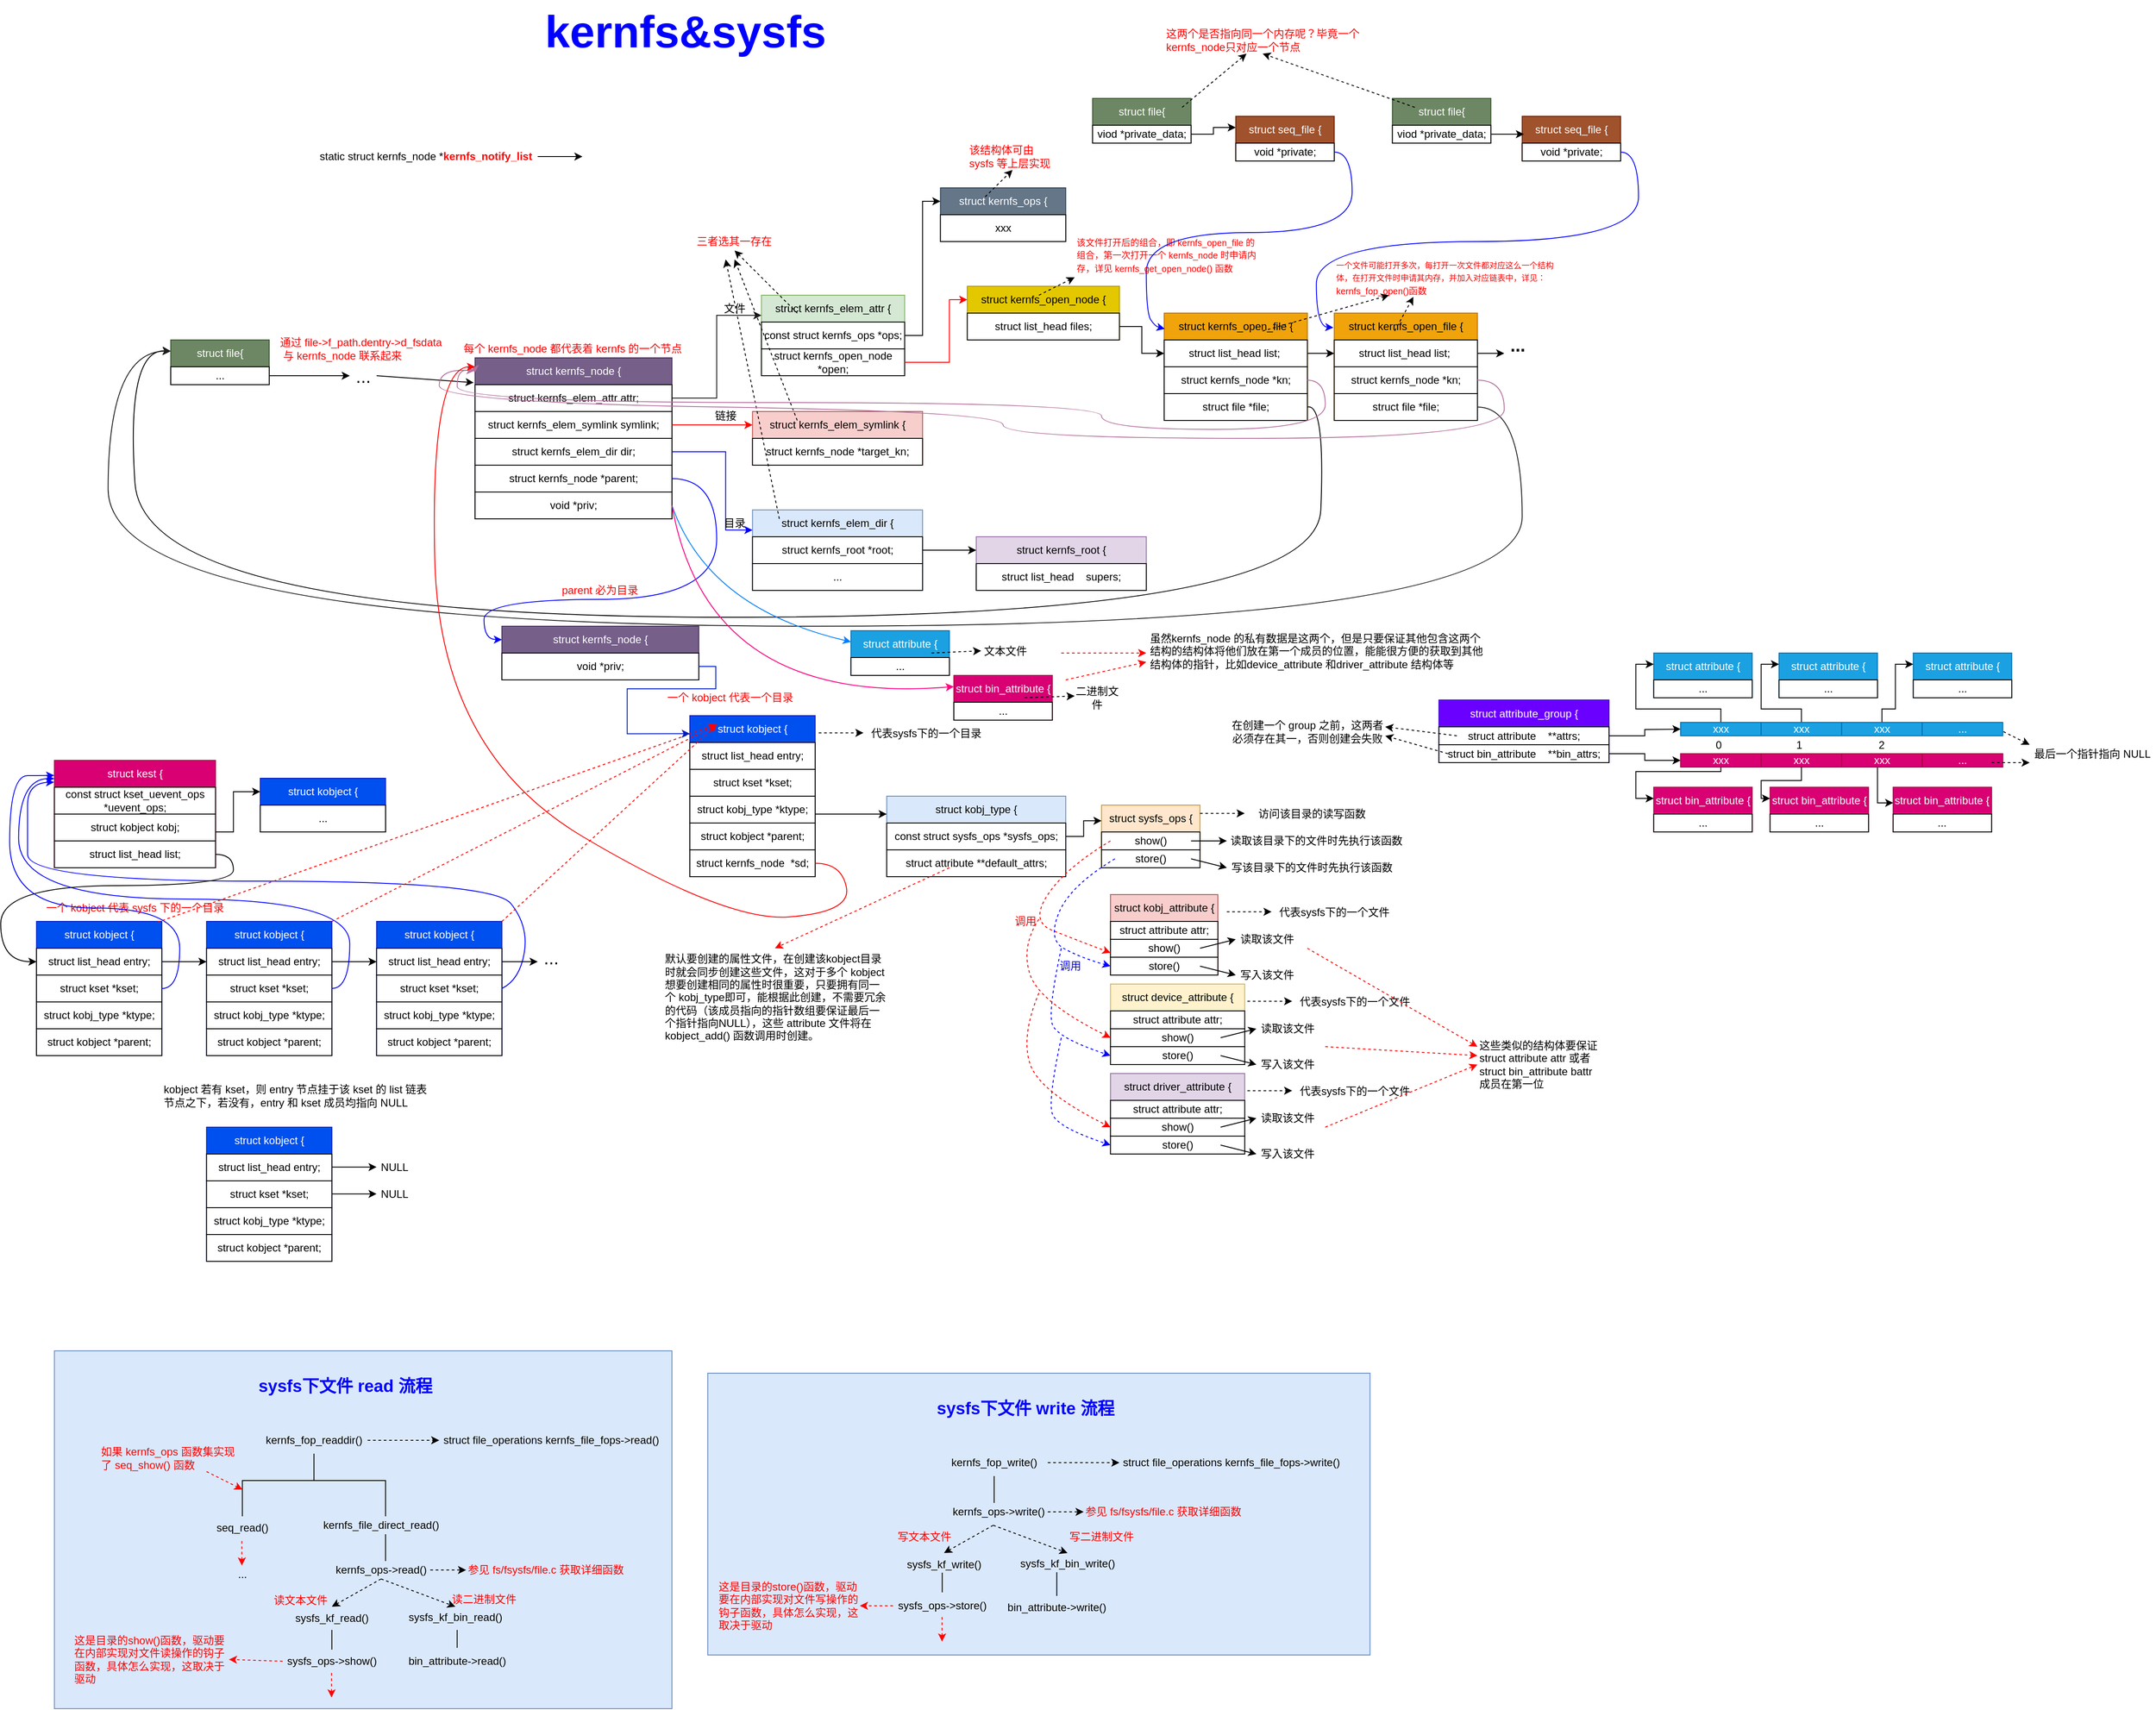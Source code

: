 <mxfile version="21.6.5" type="device">
  <diagram name="第 1 页" id="IbwBOW2PCKwNia5dKPlF">
    <mxGraphModel dx="3847" dy="-365" grid="1" gridSize="10" guides="1" tooltips="1" connect="1" arrows="1" fold="1" page="1" pageScale="1" pageWidth="827" pageHeight="1169" math="0" shadow="0">
      <root>
        <mxCell id="0" />
        <mxCell id="1" parent="0" />
        <mxCell id="YR2ZOcdoz560OvKhogQO-1" value="struct kernfs_node {" style="swimlane;fontStyle=0;childLayout=stackLayout;horizontal=1;startSize=30;horizontalStack=0;resizeParent=1;resizeParentMax=0;resizeLast=0;collapsible=1;marginBottom=0;whiteSpace=wrap;html=1;fillColor=#76608a;strokeColor=#432D57;fontColor=#ffffff;" parent="1" vertex="1">
          <mxGeometry x="-1890.2" y="1660" width="220" height="180" as="geometry" />
        </mxCell>
        <mxCell id="YR2ZOcdoz560OvKhogQO-2" value="struct kernfs_elem_attr&#x9;&#x9;attr;" style="rounded=0;whiteSpace=wrap;html=1;" parent="YR2ZOcdoz560OvKhogQO-1" vertex="1">
          <mxGeometry y="30" width="220" height="30" as="geometry" />
        </mxCell>
        <mxCell id="YR2ZOcdoz560OvKhogQO-3" value="struct kernfs_elem_symlink&#x9;symlink;" style="rounded=0;whiteSpace=wrap;html=1;" parent="YR2ZOcdoz560OvKhogQO-1" vertex="1">
          <mxGeometry y="60" width="220" height="30" as="geometry" />
        </mxCell>
        <mxCell id="YR2ZOcdoz560OvKhogQO-4" value="struct kernfs_elem_dir&#x9;&#x9;dir;" style="rounded=0;whiteSpace=wrap;html=1;" parent="YR2ZOcdoz560OvKhogQO-1" vertex="1">
          <mxGeometry y="90" width="220" height="30" as="geometry" />
        </mxCell>
        <mxCell id="YR2ZOcdoz560OvKhogQO-149" value="struct kernfs_node&#x9;*parent;" style="rounded=0;whiteSpace=wrap;html=1;" parent="YR2ZOcdoz560OvKhogQO-1" vertex="1">
          <mxGeometry y="120" width="220" height="30" as="geometry" />
        </mxCell>
        <mxCell id="_pO7fh_Larfit7YKCgcT-6" value="void&#x9;&#x9;&#x9;*priv;" style="rounded=0;whiteSpace=wrap;html=1;" parent="YR2ZOcdoz560OvKhogQO-1" vertex="1">
          <mxGeometry y="150" width="220" height="30" as="geometry" />
        </mxCell>
        <mxCell id="YR2ZOcdoz560OvKhogQO-5" value="struct kernfs_ops {" style="swimlane;fontStyle=0;childLayout=stackLayout;horizontal=1;startSize=30;horizontalStack=0;resizeParent=1;resizeParentMax=0;resizeLast=0;collapsible=1;marginBottom=0;whiteSpace=wrap;html=1;fillColor=#647687;strokeColor=#314354;fontColor=#ffffff;" parent="1" vertex="1">
          <mxGeometry x="-1370.2" y="1470" width="140" height="60" as="geometry" />
        </mxCell>
        <mxCell id="YR2ZOcdoz560OvKhogQO-6" value="xxx" style="rounded=0;whiteSpace=wrap;html=1;" parent="YR2ZOcdoz560OvKhogQO-5" vertex="1">
          <mxGeometry y="30" width="140" height="30" as="geometry" />
        </mxCell>
        <mxCell id="YR2ZOcdoz560OvKhogQO-7" value="&lt;font color=&quot;#ff0000&quot;&gt;每个&amp;nbsp;kernfs_node&amp;nbsp;都代表着&amp;nbsp;kernfs 的一个节点&lt;/font&gt;" style="text;html=1;strokeColor=none;fillColor=none;align=center;verticalAlign=middle;whiteSpace=wrap;rounded=0;" parent="1" vertex="1">
          <mxGeometry x="-1911.2" y="1640" width="260" height="20" as="geometry" />
        </mxCell>
        <mxCell id="YR2ZOcdoz560OvKhogQO-8" value="struct kernfs_open_node {" style="swimlane;fontStyle=0;childLayout=stackLayout;horizontal=1;startSize=30;horizontalStack=0;resizeParent=1;resizeParentMax=0;resizeLast=0;collapsible=1;marginBottom=0;whiteSpace=wrap;html=1;fillColor=#e3c800;strokeColor=#B09500;fontColor=#000000;" parent="1" vertex="1">
          <mxGeometry x="-1340.2" y="1580" width="170" height="60" as="geometry" />
        </mxCell>
        <mxCell id="YR2ZOcdoz560OvKhogQO-9" value="struct list_head&#x9;files;" style="rounded=0;whiteSpace=wrap;html=1;" parent="YR2ZOcdoz560OvKhogQO-8" vertex="1">
          <mxGeometry y="30" width="170" height="30" as="geometry" />
        </mxCell>
        <mxCell id="YR2ZOcdoz560OvKhogQO-10" value="struct kernfs_open_file {" style="swimlane;fontStyle=0;childLayout=stackLayout;horizontal=1;startSize=30;horizontalStack=0;resizeParent=1;resizeParentMax=0;resizeLast=0;collapsible=1;marginBottom=0;whiteSpace=wrap;html=1;fillColor=#f0a30a;strokeColor=#BD7000;fontColor=#000000;" parent="1" vertex="1">
          <mxGeometry x="-1120.2" y="1610" width="160" height="120" as="geometry" />
        </mxCell>
        <mxCell id="YR2ZOcdoz560OvKhogQO-11" value="struct list_head&#x9;list;&amp;nbsp;" style="rounded=0;whiteSpace=wrap;html=1;" parent="YR2ZOcdoz560OvKhogQO-10" vertex="1">
          <mxGeometry y="30" width="160" height="30" as="geometry" />
        </mxCell>
        <mxCell id="YR2ZOcdoz560OvKhogQO-12" value="struct kernfs_node&#x9;*kn;" style="rounded=0;whiteSpace=wrap;html=1;" parent="YR2ZOcdoz560OvKhogQO-10" vertex="1">
          <mxGeometry y="60" width="160" height="30" as="geometry" />
        </mxCell>
        <mxCell id="YR2ZOcdoz560OvKhogQO-13" value="struct file&#x9;&#x9;*file;" style="rounded=0;whiteSpace=wrap;html=1;" parent="YR2ZOcdoz560OvKhogQO-10" vertex="1">
          <mxGeometry y="90" width="160" height="30" as="geometry" />
        </mxCell>
        <mxCell id="YR2ZOcdoz560OvKhogQO-14" value="" style="endArrow=classic;html=1;rounded=0;dashed=1;entryX=0.25;entryY=1;entryDx=0;entryDy=0;" parent="YR2ZOcdoz560OvKhogQO-10" target="YR2ZOcdoz560OvKhogQO-24" edge="1">
          <mxGeometry width="50" height="50" relative="1" as="geometry">
            <mxPoint x="110" y="20" as="sourcePoint" />
            <mxPoint x="174.583" y="144" as="targetPoint" />
          </mxGeometry>
        </mxCell>
        <mxCell id="YR2ZOcdoz560OvKhogQO-15" value="" style="edgeStyle=orthogonalEdgeStyle;rounded=0;orthogonalLoop=1;jettySize=auto;html=1;" parent="1" source="YR2ZOcdoz560OvKhogQO-9" target="YR2ZOcdoz560OvKhogQO-11" edge="1">
          <mxGeometry relative="1" as="geometry" />
        </mxCell>
        <mxCell id="YR2ZOcdoz560OvKhogQO-16" value="struct kernfs_open_file {" style="swimlane;fontStyle=0;childLayout=stackLayout;horizontal=1;startSize=30;horizontalStack=0;resizeParent=1;resizeParentMax=0;resizeLast=0;collapsible=1;marginBottom=0;whiteSpace=wrap;html=1;fillColor=#f0a30a;strokeColor=#BD7000;fontColor=#000000;" parent="1" vertex="1">
          <mxGeometry x="-930.2" y="1610" width="160" height="120" as="geometry" />
        </mxCell>
        <mxCell id="YR2ZOcdoz560OvKhogQO-17" value="struct list_head&#x9;list;&amp;nbsp;" style="rounded=0;whiteSpace=wrap;html=1;" parent="YR2ZOcdoz560OvKhogQO-16" vertex="1">
          <mxGeometry y="30" width="160" height="30" as="geometry" />
        </mxCell>
        <mxCell id="YR2ZOcdoz560OvKhogQO-18" value="struct kernfs_node&#x9;*kn;" style="rounded=0;whiteSpace=wrap;html=1;" parent="YR2ZOcdoz560OvKhogQO-16" vertex="1">
          <mxGeometry y="60" width="160" height="30" as="geometry" />
        </mxCell>
        <mxCell id="YR2ZOcdoz560OvKhogQO-19" value="struct file&#x9;&#x9;*file;" style="rounded=0;whiteSpace=wrap;html=1;" parent="YR2ZOcdoz560OvKhogQO-16" vertex="1">
          <mxGeometry y="90" width="160" height="30" as="geometry" />
        </mxCell>
        <mxCell id="YR2ZOcdoz560OvKhogQO-20" value="" style="endArrow=classic;html=1;rounded=0;entryX=0.361;entryY=1.046;entryDx=0;entryDy=0;dashed=1;entryPerimeter=0;" parent="YR2ZOcdoz560OvKhogQO-16" target="YR2ZOcdoz560OvKhogQO-24" edge="1">
          <mxGeometry width="50" height="50" relative="1" as="geometry">
            <mxPoint x="67.5" y="20" as="sourcePoint" />
            <mxPoint x="20" y="144" as="targetPoint" />
          </mxGeometry>
        </mxCell>
        <mxCell id="YR2ZOcdoz560OvKhogQO-21" value="" style="edgeStyle=orthogonalEdgeStyle;rounded=0;orthogonalLoop=1;jettySize=auto;html=1;" parent="1" source="YR2ZOcdoz560OvKhogQO-11" target="YR2ZOcdoz560OvKhogQO-17" edge="1">
          <mxGeometry relative="1" as="geometry" />
        </mxCell>
        <mxCell id="YR2ZOcdoz560OvKhogQO-22" value="" style="edgeStyle=orthogonalEdgeStyle;rounded=0;orthogonalLoop=1;jettySize=auto;html=1;" parent="1" source="YR2ZOcdoz560OvKhogQO-17" edge="1">
          <mxGeometry relative="1" as="geometry">
            <mxPoint x="-740.2" y="1655.034" as="targetPoint" />
          </mxGeometry>
        </mxCell>
        <mxCell id="YR2ZOcdoz560OvKhogQO-23" value="&lt;font style=&quot;font-size: 20px;&quot;&gt;&lt;b&gt;...&lt;/b&gt;&lt;/font&gt;" style="text;html=1;strokeColor=none;fillColor=none;align=center;verticalAlign=middle;whiteSpace=wrap;rounded=0;" parent="1" vertex="1">
          <mxGeometry x="-740.2" y="1630" width="30" height="30" as="geometry" />
        </mxCell>
        <mxCell id="YR2ZOcdoz560OvKhogQO-24" value="&lt;font style=&quot;font-size: 9px;&quot; color=&quot;#ff0000&quot;&gt;一个文件可能打开多次，每打开一次文件都对应这么一个结构体，在打开文件时申请其内存，并加入对应链表中，详见：&lt;/font&gt;&lt;font size=&quot;1&quot; color=&quot;#ff0000&quot;&gt;kernfs_fop_open()函数&lt;/font&gt;" style="text;html=1;strokeColor=none;fillColor=none;align=left;verticalAlign=middle;whiteSpace=wrap;rounded=0;" parent="1" vertex="1">
          <mxGeometry x="-930.2" y="1550" width="245" height="40" as="geometry" />
        </mxCell>
        <mxCell id="YR2ZOcdoz560OvKhogQO-25" value="&lt;font style=&quot;&quot; color=&quot;#ff0000&quot;&gt;&lt;font size=&quot;1&quot;&gt;该文件打开后的组合，即 kernfs_open_file 的组合，第一次打开一个 kernfs_node 时申请内存，详见&amp;nbsp;kernfs_get_open_node() 函数&lt;/font&gt;&lt;br&gt;&lt;/font&gt;" style="text;html=1;strokeColor=none;fillColor=none;align=left;verticalAlign=middle;whiteSpace=wrap;rounded=0;" parent="1" vertex="1">
          <mxGeometry x="-1220.2" y="1520" width="210" height="50" as="geometry" />
        </mxCell>
        <mxCell id="YR2ZOcdoz560OvKhogQO-26" value="" style="endArrow=classic;html=1;rounded=0;entryX=0;entryY=1;entryDx=0;entryDy=0;dashed=1;" parent="1" target="YR2ZOcdoz560OvKhogQO-25" edge="1">
          <mxGeometry width="50" height="50" relative="1" as="geometry">
            <mxPoint x="-1260.2" y="1590" as="sourcePoint" />
            <mxPoint x="-1210.2" y="1540" as="targetPoint" />
          </mxGeometry>
        </mxCell>
        <mxCell id="YR2ZOcdoz560OvKhogQO-27" value="struct kernfs_elem_attr {" style="swimlane;fontStyle=0;childLayout=stackLayout;horizontal=1;startSize=30;horizontalStack=0;resizeParent=1;resizeParentMax=0;resizeLast=0;collapsible=1;marginBottom=0;whiteSpace=wrap;html=1;fillColor=#d5e8d4;strokeColor=#82b366;" parent="1" vertex="1">
          <mxGeometry x="-1570.2" y="1590" width="160" height="90" as="geometry" />
        </mxCell>
        <mxCell id="YR2ZOcdoz560OvKhogQO-28" value="const struct kernfs_ops&#x9;*ops;" style="rounded=0;whiteSpace=wrap;html=1;" parent="YR2ZOcdoz560OvKhogQO-27" vertex="1">
          <mxGeometry y="30" width="160" height="30" as="geometry" />
        </mxCell>
        <mxCell id="YR2ZOcdoz560OvKhogQO-29" value="struct kernfs_open_node&#x9;*open;" style="rounded=0;whiteSpace=wrap;html=1;" parent="YR2ZOcdoz560OvKhogQO-27" vertex="1">
          <mxGeometry y="60" width="160" height="30" as="geometry" />
        </mxCell>
        <mxCell id="YR2ZOcdoz560OvKhogQO-30" value="" style="edgeStyle=orthogonalEdgeStyle;rounded=0;orthogonalLoop=1;jettySize=auto;html=1;entryX=0;entryY=0.25;entryDx=0;entryDy=0;strokeColor=#1E1E1E;" parent="1" source="YR2ZOcdoz560OvKhogQO-2" target="YR2ZOcdoz560OvKhogQO-27" edge="1">
          <mxGeometry relative="1" as="geometry" />
        </mxCell>
        <mxCell id="YR2ZOcdoz560OvKhogQO-31" value="" style="edgeStyle=orthogonalEdgeStyle;rounded=0;orthogonalLoop=1;jettySize=auto;html=1;entryX=0;entryY=0.25;entryDx=0;entryDy=0;" parent="1" source="YR2ZOcdoz560OvKhogQO-28" target="YR2ZOcdoz560OvKhogQO-5" edge="1">
          <mxGeometry relative="1" as="geometry" />
        </mxCell>
        <mxCell id="YR2ZOcdoz560OvKhogQO-32" value="" style="endArrow=classic;html=1;rounded=0;exitX=1;exitY=0.5;exitDx=0;exitDy=0;entryX=0;entryY=0.25;entryDx=0;entryDy=0;strokeColor=#FF0000;" parent="1" source="YR2ZOcdoz560OvKhogQO-29" target="YR2ZOcdoz560OvKhogQO-8" edge="1">
          <mxGeometry width="50" height="50" relative="1" as="geometry">
            <mxPoint x="-1450.2" y="1680" as="sourcePoint" />
            <mxPoint x="-1400.2" y="1630" as="targetPoint" />
            <Array as="points">
              <mxPoint x="-1360.2" y="1665" />
              <mxPoint x="-1360.2" y="1630" />
              <mxPoint x="-1360.2" y="1595" />
            </Array>
          </mxGeometry>
        </mxCell>
        <mxCell id="YR2ZOcdoz560OvKhogQO-33" value="struct kernfs_elem_symlink {" style="swimlane;fontStyle=0;childLayout=stackLayout;horizontal=1;startSize=30;horizontalStack=0;resizeParent=1;resizeParentMax=0;resizeLast=0;collapsible=1;marginBottom=0;whiteSpace=wrap;html=1;fillColor=#f8cecc;strokeColor=#b85450;" parent="1" vertex="1">
          <mxGeometry x="-1580.2" y="1720" width="190" height="60" as="geometry" />
        </mxCell>
        <mxCell id="YR2ZOcdoz560OvKhogQO-34" value="struct kernfs_node&#x9;*target_kn;" style="rounded=0;whiteSpace=wrap;html=1;" parent="YR2ZOcdoz560OvKhogQO-33" vertex="1">
          <mxGeometry y="30" width="190" height="30" as="geometry" />
        </mxCell>
        <mxCell id="YR2ZOcdoz560OvKhogQO-35" value="" style="edgeStyle=orthogonalEdgeStyle;rounded=0;orthogonalLoop=1;jettySize=auto;html=1;entryX=0;entryY=0.25;entryDx=0;entryDy=0;strokeColor=#FF0000;" parent="1" source="YR2ZOcdoz560OvKhogQO-3" target="YR2ZOcdoz560OvKhogQO-33" edge="1">
          <mxGeometry relative="1" as="geometry" />
        </mxCell>
        <mxCell id="YR2ZOcdoz560OvKhogQO-36" value="struct kernfs_elem_dir {" style="swimlane;fontStyle=0;childLayout=stackLayout;horizontal=1;startSize=30;horizontalStack=0;resizeParent=1;resizeParentMax=0;resizeLast=0;collapsible=1;marginBottom=0;whiteSpace=wrap;html=1;fillColor=#dae8fc;strokeColor=#6c8ebf;" parent="1" vertex="1">
          <mxGeometry x="-1580.2" y="1830" width="190" height="90" as="geometry" />
        </mxCell>
        <mxCell id="YR2ZOcdoz560OvKhogQO-37" value="struct kernfs_root&#x9;*root;" style="rounded=0;whiteSpace=wrap;html=1;" parent="YR2ZOcdoz560OvKhogQO-36" vertex="1">
          <mxGeometry y="30" width="190" height="30" as="geometry" />
        </mxCell>
        <mxCell id="YR2ZOcdoz560OvKhogQO-38" value="..." style="rounded=0;whiteSpace=wrap;html=1;" parent="YR2ZOcdoz560OvKhogQO-36" vertex="1">
          <mxGeometry y="60" width="190" height="30" as="geometry" />
        </mxCell>
        <mxCell id="YR2ZOcdoz560OvKhogQO-39" value="" style="edgeStyle=orthogonalEdgeStyle;rounded=0;orthogonalLoop=1;jettySize=auto;html=1;entryX=0;entryY=0.25;entryDx=0;entryDy=0;strokeColor=#0000FF;" parent="1" source="YR2ZOcdoz560OvKhogQO-4" target="YR2ZOcdoz560OvKhogQO-36" edge="1">
          <mxGeometry relative="1" as="geometry">
            <Array as="points">
              <mxPoint x="-1610.2" y="1765" />
              <mxPoint x="-1610.2" y="1853" />
            </Array>
          </mxGeometry>
        </mxCell>
        <mxCell id="YR2ZOcdoz560OvKhogQO-40" value="文件" style="text;html=1;strokeColor=none;fillColor=none;align=center;verticalAlign=middle;whiteSpace=wrap;rounded=0;" parent="1" vertex="1">
          <mxGeometry x="-1620.2" y="1600" width="40" height="10" as="geometry" />
        </mxCell>
        <mxCell id="YR2ZOcdoz560OvKhogQO-41" value="链接" style="text;html=1;strokeColor=none;fillColor=none;align=center;verticalAlign=middle;whiteSpace=wrap;rounded=0;" parent="1" vertex="1">
          <mxGeometry x="-1630.2" y="1720" width="40" height="10" as="geometry" />
        </mxCell>
        <mxCell id="YR2ZOcdoz560OvKhogQO-42" value="目录" style="text;html=1;strokeColor=none;fillColor=none;align=center;verticalAlign=middle;whiteSpace=wrap;rounded=0;" parent="1" vertex="1">
          <mxGeometry x="-1620.2" y="1840" width="40" height="10" as="geometry" />
        </mxCell>
        <mxCell id="YR2ZOcdoz560OvKhogQO-43" value="" style="endArrow=classic;html=1;rounded=0;dashed=1;" parent="1" edge="1">
          <mxGeometry width="50" height="50" relative="1" as="geometry">
            <mxPoint x="-1530.2" y="1610" as="sourcePoint" />
            <mxPoint x="-1600.2" y="1540" as="targetPoint" />
          </mxGeometry>
        </mxCell>
        <mxCell id="YR2ZOcdoz560OvKhogQO-44" value="" style="endArrow=classic;html=1;rounded=0;dashed=1;" parent="1" edge="1">
          <mxGeometry width="50" height="50" relative="1" as="geometry">
            <mxPoint x="-1530.2" y="1730" as="sourcePoint" />
            <mxPoint x="-1600.2" y="1550" as="targetPoint" />
          </mxGeometry>
        </mxCell>
        <mxCell id="YR2ZOcdoz560OvKhogQO-45" value="" style="endArrow=classic;html=1;rounded=0;dashed=1;" parent="1" edge="1">
          <mxGeometry width="50" height="50" relative="1" as="geometry">
            <mxPoint x="-1550.2" y="1840" as="sourcePoint" />
            <mxPoint x="-1610.2" y="1550" as="targetPoint" />
          </mxGeometry>
        </mxCell>
        <mxCell id="YR2ZOcdoz560OvKhogQO-46" value="&lt;font color=&quot;#ff0000&quot;&gt;三者选其一存在&lt;/font&gt;" style="text;html=1;strokeColor=none;fillColor=none;align=center;verticalAlign=middle;whiteSpace=wrap;rounded=0;" parent="1" vertex="1">
          <mxGeometry x="-1651.2" y="1520" width="101" height="20" as="geometry" />
        </mxCell>
        <mxCell id="YR2ZOcdoz560OvKhogQO-47" value="struct seq_file {" style="swimlane;fontStyle=0;childLayout=stackLayout;horizontal=1;startSize=30;horizontalStack=0;resizeParent=1;resizeParentMax=0;resizeLast=0;collapsible=1;marginBottom=0;whiteSpace=wrap;html=1;fillColor=#a0522d;strokeColor=#6D1F00;fontColor=#ffffff;" parent="1" vertex="1">
          <mxGeometry x="-1040.2" y="1390" width="110" height="50" as="geometry" />
        </mxCell>
        <mxCell id="YR2ZOcdoz560OvKhogQO-48" value="void *private;" style="rounded=0;whiteSpace=wrap;html=1;" parent="YR2ZOcdoz560OvKhogQO-47" vertex="1">
          <mxGeometry y="30" width="110" height="20" as="geometry" />
        </mxCell>
        <mxCell id="YR2ZOcdoz560OvKhogQO-49" value="" style="endArrow=classic;html=1;exitX=1;exitY=0.5;exitDx=0;exitDy=0;entryX=0.004;entryY=0.147;entryDx=0;entryDy=0;curved=1;entryPerimeter=0;strokeColor=#0000FF;" parent="1" source="YR2ZOcdoz560OvKhogQO-48" target="YR2ZOcdoz560OvKhogQO-10" edge="1">
          <mxGeometry width="50" height="50" relative="1" as="geometry">
            <mxPoint x="-930.2" y="1490" as="sourcePoint" />
            <mxPoint x="-880.2" y="1440" as="targetPoint" />
            <Array as="points">
              <mxPoint x="-910.2" y="1430" />
              <mxPoint x="-910.2" y="1520" />
              <mxPoint x="-1140.2" y="1520" />
              <mxPoint x="-1140.2" y="1610" />
              <mxPoint x="-1130.2" y="1625" />
            </Array>
          </mxGeometry>
        </mxCell>
        <mxCell id="YR2ZOcdoz560OvKhogQO-50" value="struct seq_file {" style="swimlane;fontStyle=0;childLayout=stackLayout;horizontal=1;startSize=30;horizontalStack=0;resizeParent=1;resizeParentMax=0;resizeLast=0;collapsible=1;marginBottom=0;whiteSpace=wrap;html=1;fillColor=#a0522d;strokeColor=#6D1F00;fontColor=#ffffff;" parent="1" vertex="1">
          <mxGeometry x="-720.2" y="1390" width="110" height="50" as="geometry" />
        </mxCell>
        <mxCell id="YR2ZOcdoz560OvKhogQO-51" value="void *private;" style="rounded=0;whiteSpace=wrap;html=1;" parent="YR2ZOcdoz560OvKhogQO-50" vertex="1">
          <mxGeometry y="30" width="110" height="20" as="geometry" />
        </mxCell>
        <mxCell id="YR2ZOcdoz560OvKhogQO-52" value="" style="endArrow=classic;html=1;entryX=-0.006;entryY=0.135;entryDx=0;entryDy=0;strokeColor=#0000FF;curved=1;entryPerimeter=0;" parent="1" target="YR2ZOcdoz560OvKhogQO-16" edge="1">
          <mxGeometry width="50" height="50" relative="1" as="geometry">
            <mxPoint x="-610.2" y="1430" as="sourcePoint" />
            <mxPoint x="-560.2" y="1380" as="targetPoint" />
            <Array as="points">
              <mxPoint x="-590.2" y="1430" />
              <mxPoint x="-590.2" y="1530" />
              <mxPoint x="-950.2" y="1530" />
              <mxPoint x="-950.2" y="1625" />
            </Array>
          </mxGeometry>
        </mxCell>
        <mxCell id="YR2ZOcdoz560OvKhogQO-53" value="" style="endArrow=classic;html=1;rounded=0;exitX=1;exitY=0.5;exitDx=0;exitDy=0;" parent="1" source="YR2ZOcdoz560OvKhogQO-54" edge="1">
          <mxGeometry width="50" height="50" relative="1" as="geometry">
            <mxPoint x="-1819.2" y="1435" as="sourcePoint" />
            <mxPoint x="-1770.2" y="1435" as="targetPoint" />
          </mxGeometry>
        </mxCell>
        <mxCell id="YR2ZOcdoz560OvKhogQO-54" value="static struct kernfs_node *&lt;b&gt;&lt;font color=&quot;#ff0000&quot;&gt;kernfs_notify_list&lt;/font&gt;&lt;/b&gt;" style="text;html=1;strokeColor=none;fillColor=none;align=center;verticalAlign=middle;whiteSpace=wrap;rounded=0;" parent="1" vertex="1">
          <mxGeometry x="-2070.2" y="1420" width="250" height="30" as="geometry" />
        </mxCell>
        <mxCell id="YR2ZOcdoz560OvKhogQO-55" value="&lt;div&gt;struct kernfs_root {&lt;/div&gt;" style="swimlane;fontStyle=0;childLayout=stackLayout;horizontal=1;startSize=30;horizontalStack=0;resizeParent=1;resizeParentMax=0;resizeLast=0;collapsible=1;marginBottom=0;whiteSpace=wrap;html=1;fillColor=#e1d5e7;strokeColor=#9673a6;" parent="1" vertex="1">
          <mxGeometry x="-1330.2" y="1860" width="190" height="60" as="geometry" />
        </mxCell>
        <mxCell id="YR2ZOcdoz560OvKhogQO-56" value="&lt;div&gt;struct list_head&lt;span style=&quot;white-space: pre;&quot;&gt;&amp;nbsp;&amp;nbsp;&amp;nbsp;&amp;nbsp;&lt;/span&gt;supers;&lt;/div&gt;" style="rounded=0;whiteSpace=wrap;html=1;" parent="YR2ZOcdoz560OvKhogQO-55" vertex="1">
          <mxGeometry y="30" width="190" height="30" as="geometry" />
        </mxCell>
        <mxCell id="YR2ZOcdoz560OvKhogQO-57" value="" style="edgeStyle=orthogonalEdgeStyle;rounded=0;orthogonalLoop=1;jettySize=auto;html=1;entryX=0;entryY=0.25;entryDx=0;entryDy=0;" parent="1" source="YR2ZOcdoz560OvKhogQO-37" target="YR2ZOcdoz560OvKhogQO-55" edge="1">
          <mxGeometry relative="1" as="geometry" />
        </mxCell>
        <mxCell id="YR2ZOcdoz560OvKhogQO-58" value="struct file{" style="swimlane;fontStyle=0;childLayout=stackLayout;horizontal=1;startSize=30;horizontalStack=0;resizeParent=1;resizeParentMax=0;resizeLast=0;collapsible=1;marginBottom=0;whiteSpace=wrap;html=1;fillColor=#6d8764;strokeColor=#3A5431;fontColor=#ffffff;" parent="1" vertex="1">
          <mxGeometry x="-2230.2" y="1640" width="110" height="50" as="geometry" />
        </mxCell>
        <mxCell id="YR2ZOcdoz560OvKhogQO-59" value="..." style="rounded=0;whiteSpace=wrap;html=1;" parent="YR2ZOcdoz560OvKhogQO-58" vertex="1">
          <mxGeometry y="30" width="110" height="20" as="geometry" />
        </mxCell>
        <mxCell id="YR2ZOcdoz560OvKhogQO-60" value="" style="endArrow=classic;html=1;rounded=0;entryX=-0.007;entryY=0.154;entryDx=0;entryDy=0;entryPerimeter=0;exitX=1;exitY=0.5;exitDx=0;exitDy=0;" parent="1" source="YR2ZOcdoz560OvKhogQO-61" target="YR2ZOcdoz560OvKhogQO-1" edge="1">
          <mxGeometry width="50" height="50" relative="1" as="geometry">
            <mxPoint x="-2040.2" y="1700" as="sourcePoint" />
            <mxPoint x="-1990.2" y="1650" as="targetPoint" />
          </mxGeometry>
        </mxCell>
        <mxCell id="YR2ZOcdoz560OvKhogQO-61" value="&lt;font style=&quot;font-size: 20px;&quot;&gt;...&lt;/font&gt;" style="text;html=1;strokeColor=none;fillColor=none;align=center;verticalAlign=middle;whiteSpace=wrap;rounded=0;" parent="1" vertex="1">
          <mxGeometry x="-2030.2" y="1670" width="30" height="20" as="geometry" />
        </mxCell>
        <mxCell id="YR2ZOcdoz560OvKhogQO-62" value="" style="endArrow=classic;html=1;rounded=0;entryX=0;entryY=0.5;entryDx=0;entryDy=0;" parent="1" source="YR2ZOcdoz560OvKhogQO-59" target="YR2ZOcdoz560OvKhogQO-61" edge="1">
          <mxGeometry width="50" height="50" relative="1" as="geometry">
            <mxPoint x="-1830.2" y="1720" as="sourcePoint" />
            <mxPoint x="-1780.2" y="1670" as="targetPoint" />
          </mxGeometry>
        </mxCell>
        <mxCell id="YR2ZOcdoz560OvKhogQO-63" value="&lt;font color=&quot;#ff0000&quot;&gt;通过 file-&amp;gt;f_path.dentry-&amp;gt;d_fsdata&lt;br&gt;&amp;nbsp;与&amp;nbsp;kernfs_node 联系起来&lt;/font&gt;" style="text;html=1;strokeColor=none;fillColor=none;align=left;verticalAlign=middle;whiteSpace=wrap;rounded=0;" parent="1" vertex="1">
          <mxGeometry x="-2110.2" y="1635" width="190" height="30" as="geometry" />
        </mxCell>
        <mxCell id="YR2ZOcdoz560OvKhogQO-64" value="&lt;font color=&quot;#ff0000&quot;&gt;该结构体可由 sysfs 等上层实现&lt;/font&gt;" style="text;html=1;strokeColor=none;fillColor=none;align=left;verticalAlign=middle;whiteSpace=wrap;rounded=0;" parent="1" vertex="1">
          <mxGeometry x="-1340.2" y="1420" width="101" height="30" as="geometry" />
        </mxCell>
        <mxCell id="YR2ZOcdoz560OvKhogQO-65" value="" style="endArrow=classic;html=1;rounded=0;entryX=0.5;entryY=1;entryDx=0;entryDy=0;dashed=1;" parent="1" target="YR2ZOcdoz560OvKhogQO-64" edge="1">
          <mxGeometry width="50" height="50" relative="1" as="geometry">
            <mxPoint x="-1320.2" y="1480" as="sourcePoint" />
            <mxPoint x="-1270.2" y="1430" as="targetPoint" />
          </mxGeometry>
        </mxCell>
        <mxCell id="YR2ZOcdoz560OvKhogQO-66" value="" style="endArrow=classic;html=1;exitX=1;exitY=0.5;exitDx=0;exitDy=0;entryX=0;entryY=0.25;entryDx=0;entryDy=0;curved=1;" parent="1" source="YR2ZOcdoz560OvKhogQO-13" target="YR2ZOcdoz560OvKhogQO-58" edge="1">
          <mxGeometry width="50" height="50" relative="1" as="geometry">
            <mxPoint x="-920.2" y="1910" as="sourcePoint" />
            <mxPoint x="-870.2" y="1860" as="targetPoint" />
            <Array as="points">
              <mxPoint x="-940.2" y="1710" />
              <mxPoint x="-950.2" y="1950" />
              <mxPoint x="-2260.2" y="1950" />
              <mxPoint x="-2280.2" y="1650" />
            </Array>
          </mxGeometry>
        </mxCell>
        <mxCell id="YR2ZOcdoz560OvKhogQO-67" value="" style="endArrow=classic;html=1;exitX=1;exitY=0.5;exitDx=0;exitDy=0;entryX=0;entryY=0.25;entryDx=0;entryDy=0;curved=1;strokeColor=#1E1E1E;" parent="1" source="YR2ZOcdoz560OvKhogQO-19" target="YR2ZOcdoz560OvKhogQO-58" edge="1">
          <mxGeometry width="50" height="50" relative="1" as="geometry">
            <mxPoint x="-760.2" y="1715" as="sourcePoint" />
            <mxPoint x="-720.2" y="2000" as="targetPoint" />
            <Array as="points">
              <mxPoint x="-720.2" y="1715" />
              <mxPoint x="-720.2" y="1960" />
              <mxPoint x="-2300.2" y="1960" />
              <mxPoint x="-2300.2" y="1653" />
            </Array>
          </mxGeometry>
        </mxCell>
        <mxCell id="YR2ZOcdoz560OvKhogQO-150" value="&lt;font color=&quot;#0000ff&quot; style=&quot;font-size: 50px;&quot;&gt;&lt;b&gt;kernfs&amp;amp;sysfs&lt;/b&gt;&lt;/font&gt;" style="text;html=1;strokeColor=none;fillColor=none;align=center;verticalAlign=middle;whiteSpace=wrap;rounded=0;" parent="1" vertex="1">
          <mxGeometry x="-1840.2" y="1260" width="370" height="70" as="geometry" />
        </mxCell>
        <mxCell id="YR2ZOcdoz560OvKhogQO-151" value="struct kernfs_node {" style="swimlane;fontStyle=0;childLayout=stackLayout;horizontal=1;startSize=30;horizontalStack=0;resizeParent=1;resizeParentMax=0;resizeLast=0;collapsible=1;marginBottom=0;whiteSpace=wrap;html=1;fillColor=#76608a;strokeColor=#432D57;fontColor=#ffffff;" parent="1" vertex="1">
          <mxGeometry x="-1860.2" y="1960" width="220" height="60" as="geometry" />
        </mxCell>
        <mxCell id="YR2ZOcdoz560OvKhogQO-155" value="void&#x9;&#x9;&#x9;*priv;" style="rounded=0;whiteSpace=wrap;html=1;" parent="YR2ZOcdoz560OvKhogQO-151" vertex="1">
          <mxGeometry y="30" width="220" height="30" as="geometry" />
        </mxCell>
        <mxCell id="YR2ZOcdoz560OvKhogQO-156" value="" style="edgeStyle=orthogonalEdgeStyle;orthogonalLoop=1;jettySize=auto;html=1;entryX=0;entryY=0.25;entryDx=0;entryDy=0;exitX=1;exitY=0.5;exitDx=0;exitDy=0;curved=1;strokeColor=#0000FF;" parent="1" source="YR2ZOcdoz560OvKhogQO-149" target="YR2ZOcdoz560OvKhogQO-151" edge="1">
          <mxGeometry relative="1" as="geometry">
            <Array as="points">
              <mxPoint x="-1620.2" y="1795" />
              <mxPoint x="-1620.2" y="1930" />
              <mxPoint x="-1880.2" y="1930" />
              <mxPoint x="-1880.2" y="1975" />
            </Array>
          </mxGeometry>
        </mxCell>
        <mxCell id="YR2ZOcdoz560OvKhogQO-157" value="&lt;font color=&quot;#ff0000&quot;&gt;parent 必为目录&lt;/font&gt;" style="text;html=1;strokeColor=none;fillColor=none;align=center;verticalAlign=middle;whiteSpace=wrap;rounded=0;" parent="1" vertex="1">
          <mxGeometry x="-1801.2" y="1910" width="101" height="20" as="geometry" />
        </mxCell>
        <mxCell id="YR2ZOcdoz560OvKhogQO-161" value="&lt;font color=&quot;#ff0000&quot;&gt;一个 kobject 代表一个目录&lt;/font&gt;" style="text;html=1;strokeColor=none;fillColor=none;align=center;verticalAlign=middle;whiteSpace=wrap;rounded=0;" parent="1" vertex="1">
          <mxGeometry x="-1680.2" y="2030" width="150" height="20" as="geometry" />
        </mxCell>
        <mxCell id="YR2ZOcdoz560OvKhogQO-162" value="struct kobject {" style="swimlane;fontStyle=0;childLayout=stackLayout;horizontal=1;startSize=30;horizontalStack=0;resizeParent=1;resizeParentMax=0;resizeLast=0;collapsible=1;marginBottom=0;whiteSpace=wrap;html=1;fillColor=#0050ef;strokeColor=#001DBC;fontColor=#ffffff;" parent="1" vertex="1">
          <mxGeometry x="-2190.2" y="2290" width="140" height="150" as="geometry" />
        </mxCell>
        <mxCell id="YR2ZOcdoz560OvKhogQO-163" value="struct list_head&#x9;entry;" style="rounded=0;whiteSpace=wrap;html=1;" parent="YR2ZOcdoz560OvKhogQO-162" vertex="1">
          <mxGeometry y="30" width="140" height="30" as="geometry" />
        </mxCell>
        <mxCell id="YR2ZOcdoz560OvKhogQO-164" value="struct kset&#x9;&#x9;*kset;" style="rounded=0;whiteSpace=wrap;html=1;" parent="YR2ZOcdoz560OvKhogQO-162" vertex="1">
          <mxGeometry y="60" width="140" height="30" as="geometry" />
        </mxCell>
        <mxCell id="YR2ZOcdoz560OvKhogQO-165" value="struct kobj_type&#x9;*ktype;" style="rounded=0;whiteSpace=wrap;html=1;" parent="YR2ZOcdoz560OvKhogQO-162" vertex="1">
          <mxGeometry y="90" width="140" height="30" as="geometry" />
        </mxCell>
        <mxCell id="YR2ZOcdoz560OvKhogQO-166" value="struct kobject *parent;" style="rounded=0;whiteSpace=wrap;html=1;" parent="YR2ZOcdoz560OvKhogQO-162" vertex="1">
          <mxGeometry y="120" width="140" height="30" as="geometry" />
        </mxCell>
        <mxCell id="YR2ZOcdoz560OvKhogQO-168" value="struct sysfs_ops {" style="swimlane;fontStyle=0;childLayout=stackLayout;horizontal=1;startSize=30;horizontalStack=0;resizeParent=1;resizeParentMax=0;resizeLast=0;collapsible=1;marginBottom=0;whiteSpace=wrap;html=1;fillColor=#ffe6cc;strokeColor=#d79b00;" parent="1" vertex="1">
          <mxGeometry x="-1190.2" y="2160" width="110" height="70" as="geometry" />
        </mxCell>
        <mxCell id="YR2ZOcdoz560OvKhogQO-169" value="show()" style="rounded=0;whiteSpace=wrap;html=1;" parent="YR2ZOcdoz560OvKhogQO-168" vertex="1">
          <mxGeometry y="30" width="110" height="20" as="geometry" />
        </mxCell>
        <mxCell id="YR2ZOcdoz560OvKhogQO-170" value="store()" style="rounded=0;whiteSpace=wrap;html=1;" parent="YR2ZOcdoz560OvKhogQO-168" vertex="1">
          <mxGeometry y="50" width="110" height="20" as="geometry" />
        </mxCell>
        <mxCell id="YR2ZOcdoz560OvKhogQO-171" value="struct kobject {" style="swimlane;fontStyle=0;childLayout=stackLayout;horizontal=1;startSize=30;horizontalStack=0;resizeParent=1;resizeParentMax=0;resizeLast=0;collapsible=1;marginBottom=0;whiteSpace=wrap;html=1;fillColor=#0050ef;strokeColor=#001DBC;fontColor=#ffffff;" parent="1" vertex="1">
          <mxGeometry x="-2000.2" y="2290" width="140" height="150" as="geometry" />
        </mxCell>
        <mxCell id="YR2ZOcdoz560OvKhogQO-172" value="struct list_head&#x9;entry;" style="rounded=0;whiteSpace=wrap;html=1;" parent="YR2ZOcdoz560OvKhogQO-171" vertex="1">
          <mxGeometry y="30" width="140" height="30" as="geometry" />
        </mxCell>
        <mxCell id="YR2ZOcdoz560OvKhogQO-173" value="struct kset&#x9;&#x9;*kset;" style="rounded=0;whiteSpace=wrap;html=1;" parent="YR2ZOcdoz560OvKhogQO-171" vertex="1">
          <mxGeometry y="60" width="140" height="30" as="geometry" />
        </mxCell>
        <mxCell id="YR2ZOcdoz560OvKhogQO-174" value="struct kobj_type&#x9;*ktype;" style="rounded=0;whiteSpace=wrap;html=1;" parent="YR2ZOcdoz560OvKhogQO-171" vertex="1">
          <mxGeometry y="90" width="140" height="30" as="geometry" />
        </mxCell>
        <mxCell id="YR2ZOcdoz560OvKhogQO-175" value="struct kobject *parent;" style="rounded=0;whiteSpace=wrap;html=1;" parent="YR2ZOcdoz560OvKhogQO-171" vertex="1">
          <mxGeometry y="120" width="140" height="30" as="geometry" />
        </mxCell>
        <mxCell id="YR2ZOcdoz560OvKhogQO-176" value="struct kest {" style="swimlane;fontStyle=0;childLayout=stackLayout;horizontal=1;startSize=30;horizontalStack=0;resizeParent=1;resizeParentMax=0;resizeLast=0;collapsible=1;marginBottom=0;whiteSpace=wrap;html=1;fillColor=#d80073;strokeColor=#A50040;fontColor=#ffffff;" parent="1" vertex="1">
          <mxGeometry x="-2360.2" y="2110" width="180" height="120" as="geometry" />
        </mxCell>
        <mxCell id="YR2ZOcdoz560OvKhogQO-177" value="const struct kset_uevent_ops *uevent_ops;" style="rounded=0;whiteSpace=wrap;html=1;" parent="YR2ZOcdoz560OvKhogQO-176" vertex="1">
          <mxGeometry y="30" width="180" height="30" as="geometry" />
        </mxCell>
        <mxCell id="YR2ZOcdoz560OvKhogQO-178" value="struct kobject kobj;" style="rounded=0;whiteSpace=wrap;html=1;" parent="YR2ZOcdoz560OvKhogQO-176" vertex="1">
          <mxGeometry y="60" width="180" height="30" as="geometry" />
        </mxCell>
        <mxCell id="YR2ZOcdoz560OvKhogQO-179" value="struct list_head list;" style="rounded=0;whiteSpace=wrap;html=1;" parent="YR2ZOcdoz560OvKhogQO-176" vertex="1">
          <mxGeometry y="90" width="180" height="30" as="geometry" />
        </mxCell>
        <mxCell id="YR2ZOcdoz560OvKhogQO-180" value="" style="endArrow=classic;html=1;strokeColor=#0000FF;entryX=-0.002;entryY=0.203;entryDx=0;entryDy=0;entryPerimeter=0;curved=1;" parent="YR2ZOcdoz560OvKhogQO-176" target="YR2ZOcdoz560OvKhogQO-176" edge="1">
          <mxGeometry width="50" height="50" relative="1" as="geometry">
            <mxPoint x="500" y="255" as="sourcePoint" />
            <mxPoint x="50" y="20" as="targetPoint" />
            <Array as="points">
              <mxPoint x="520" y="245" />
              <mxPoint x="530" y="185" />
              <mxPoint x="490" y="135" />
              <mxPoint x="-30" y="135" />
              <mxPoint x="-30" y="75" />
              <mxPoint x="-30" y="25" />
            </Array>
          </mxGeometry>
        </mxCell>
        <mxCell id="YR2ZOcdoz560OvKhogQO-181" value="" style="endArrow=classic;html=1;strokeColor=#0000FF;entryX=-0.001;entryY=0.17;entryDx=0;entryDy=0;entryPerimeter=0;curved=1;" parent="YR2ZOcdoz560OvKhogQO-176" target="YR2ZOcdoz560OvKhogQO-176" edge="1">
          <mxGeometry width="50" height="50" relative="1" as="geometry">
            <mxPoint x="310" y="255" as="sourcePoint" />
            <mxPoint x="50" y="10" as="targetPoint" />
            <Array as="points">
              <mxPoint x="330" y="255" />
              <mxPoint x="330" y="155" />
              <mxPoint x="-40" y="155" />
              <mxPoint x="-40" y="20" />
            </Array>
          </mxGeometry>
        </mxCell>
        <mxCell id="YR2ZOcdoz560OvKhogQO-182" value="struct kobject {" style="swimlane;fontStyle=0;childLayout=stackLayout;horizontal=1;startSize=30;horizontalStack=0;resizeParent=1;resizeParentMax=0;resizeLast=0;collapsible=1;marginBottom=0;whiteSpace=wrap;html=1;fillColor=#0050ef;strokeColor=#001DBC;fontColor=#ffffff;" parent="1" vertex="1">
          <mxGeometry x="-2380.2" y="2290" width="140" height="150" as="geometry" />
        </mxCell>
        <mxCell id="YR2ZOcdoz560OvKhogQO-183" value="struct list_head&#x9;entry;" style="rounded=0;whiteSpace=wrap;html=1;" parent="YR2ZOcdoz560OvKhogQO-182" vertex="1">
          <mxGeometry y="30" width="140" height="30" as="geometry" />
        </mxCell>
        <mxCell id="YR2ZOcdoz560OvKhogQO-184" value="struct kset&#x9;&#x9;*kset;" style="rounded=0;whiteSpace=wrap;html=1;" parent="YR2ZOcdoz560OvKhogQO-182" vertex="1">
          <mxGeometry y="60" width="140" height="30" as="geometry" />
        </mxCell>
        <mxCell id="YR2ZOcdoz560OvKhogQO-185" value="struct kobj_type&#x9;*ktype;" style="rounded=0;whiteSpace=wrap;html=1;" parent="YR2ZOcdoz560OvKhogQO-182" vertex="1">
          <mxGeometry y="90" width="140" height="30" as="geometry" />
        </mxCell>
        <mxCell id="YR2ZOcdoz560OvKhogQO-186" value="struct kobject *parent;" style="rounded=0;whiteSpace=wrap;html=1;" parent="YR2ZOcdoz560OvKhogQO-182" vertex="1">
          <mxGeometry y="120" width="140" height="30" as="geometry" />
        </mxCell>
        <mxCell id="YR2ZOcdoz560OvKhogQO-187" value="&lt;font color=&quot;#ff0000&quot;&gt;一个 kobject 代表 sysfs 下的一个目录&lt;/font&gt;" style="text;html=1;strokeColor=none;fillColor=none;align=center;verticalAlign=middle;whiteSpace=wrap;rounded=0;" parent="1" vertex="1">
          <mxGeometry x="-2380.2" y="2260" width="220" height="30" as="geometry" />
        </mxCell>
        <mxCell id="YR2ZOcdoz560OvKhogQO-188" value="" style="edgeStyle=orthogonalEdgeStyle;orthogonalLoop=1;jettySize=auto;html=1;curved=1;entryX=0;entryY=0.5;entryDx=0;entryDy=0;exitX=1;exitY=0.5;exitDx=0;exitDy=0;" parent="1" source="YR2ZOcdoz560OvKhogQO-179" target="YR2ZOcdoz560OvKhogQO-183" edge="1">
          <mxGeometry relative="1" as="geometry">
            <mxPoint x="-2180.2" y="2220" as="sourcePoint" />
            <Array as="points">
              <mxPoint x="-2160.2" y="2215" />
              <mxPoint x="-2160.2" y="2250" />
              <mxPoint x="-2420.2" y="2250" />
              <mxPoint x="-2420.2" y="2335" />
            </Array>
            <mxPoint x="-2399.5" y="2330.79" as="targetPoint" />
          </mxGeometry>
        </mxCell>
        <mxCell id="YR2ZOcdoz560OvKhogQO-189" value="" style="endArrow=classic;html=1;rounded=0;entryX=0;entryY=0.5;entryDx=0;entryDy=0;exitX=1;exitY=0.5;exitDx=0;exitDy=0;" parent="1" source="YR2ZOcdoz560OvKhogQO-183" target="YR2ZOcdoz560OvKhogQO-163" edge="1">
          <mxGeometry width="50" height="50" relative="1" as="geometry">
            <mxPoint x="-2240.2" y="2340" as="sourcePoint" />
            <mxPoint x="-2190.2" y="2290" as="targetPoint" />
          </mxGeometry>
        </mxCell>
        <mxCell id="YR2ZOcdoz560OvKhogQO-190" value="" style="endArrow=classic;html=1;rounded=0;entryX=0;entryY=0.5;entryDx=0;entryDy=0;exitX=1;exitY=0.5;exitDx=0;exitDy=0;" parent="1" source="YR2ZOcdoz560OvKhogQO-163" target="YR2ZOcdoz560OvKhogQO-172" edge="1">
          <mxGeometry width="50" height="50" relative="1" as="geometry">
            <mxPoint x="-2050.2" y="2330" as="sourcePoint" />
            <mxPoint x="-2000.2" y="2330" as="targetPoint" />
          </mxGeometry>
        </mxCell>
        <mxCell id="YR2ZOcdoz560OvKhogQO-191" value="" style="endArrow=classic;html=1;rounded=0;exitX=1;exitY=0.5;exitDx=0;exitDy=0;" parent="1" source="YR2ZOcdoz560OvKhogQO-172" edge="1">
          <mxGeometry width="50" height="50" relative="1" as="geometry">
            <mxPoint x="-1860.2" y="2330" as="sourcePoint" />
            <mxPoint x="-1820.2" y="2335" as="targetPoint" />
          </mxGeometry>
        </mxCell>
        <mxCell id="YR2ZOcdoz560OvKhogQO-192" value="&lt;font style=&quot;font-size: 20px;&quot;&gt;...&lt;/font&gt;" style="text;html=1;strokeColor=none;fillColor=none;align=center;verticalAlign=middle;whiteSpace=wrap;rounded=0;" parent="1" vertex="1">
          <mxGeometry x="-1820.2" y="2320" width="30" height="20" as="geometry" />
        </mxCell>
        <mxCell id="YR2ZOcdoz560OvKhogQO-194" value="struct kobj_type {" style="swimlane;fontStyle=0;childLayout=stackLayout;horizontal=1;startSize=30;horizontalStack=0;resizeParent=1;resizeParentMax=0;resizeLast=0;collapsible=1;marginBottom=0;whiteSpace=wrap;html=1;fillColor=#dae8fc;strokeColor=#6c8ebf;" parent="1" vertex="1">
          <mxGeometry x="-1430.2" y="2150" width="200" height="90" as="geometry" />
        </mxCell>
        <mxCell id="YR2ZOcdoz560OvKhogQO-195" value="const struct sysfs_ops *sysfs_ops;" style="rounded=0;whiteSpace=wrap;html=1;" parent="YR2ZOcdoz560OvKhogQO-194" vertex="1">
          <mxGeometry y="30" width="200" height="30" as="geometry" />
        </mxCell>
        <mxCell id="YR2ZOcdoz560OvKhogQO-196" value="struct attribute **default_attrs;" style="rounded=0;whiteSpace=wrap;html=1;" parent="YR2ZOcdoz560OvKhogQO-194" vertex="1">
          <mxGeometry y="60" width="200" height="30" as="geometry" />
        </mxCell>
        <mxCell id="mPgxJHWwVfeoTGfvAqUA-14" value="" style="endArrow=classic;html=1;rounded=0;dashed=1;strokeColor=#FF0000;entryX=0.5;entryY=0;entryDx=0;entryDy=0;" parent="YR2ZOcdoz560OvKhogQO-194" target="mPgxJHWwVfeoTGfvAqUA-15" edge="1">
          <mxGeometry width="50" height="50" relative="1" as="geometry">
            <mxPoint x="70" y="80" as="sourcePoint" />
            <mxPoint x="-90" y="170" as="targetPoint" />
          </mxGeometry>
        </mxCell>
        <mxCell id="YR2ZOcdoz560OvKhogQO-197" value="struct kobject {" style="swimlane;fontStyle=0;childLayout=stackLayout;horizontal=1;startSize=30;horizontalStack=0;resizeParent=1;resizeParentMax=0;resizeLast=0;collapsible=1;marginBottom=0;whiteSpace=wrap;html=1;fillColor=#0050ef;strokeColor=#001DBC;fontColor=#ffffff;" parent="1" vertex="1">
          <mxGeometry x="-1650.2" y="2060" width="140" height="180" as="geometry" />
        </mxCell>
        <mxCell id="YR2ZOcdoz560OvKhogQO-198" value="struct list_head&#x9;entry;" style="rounded=0;whiteSpace=wrap;html=1;" parent="YR2ZOcdoz560OvKhogQO-197" vertex="1">
          <mxGeometry y="30" width="140" height="30" as="geometry" />
        </mxCell>
        <mxCell id="YR2ZOcdoz560OvKhogQO-199" value="struct kset&#x9;&#x9;*kset;" style="rounded=0;whiteSpace=wrap;html=1;" parent="YR2ZOcdoz560OvKhogQO-197" vertex="1">
          <mxGeometry y="60" width="140" height="30" as="geometry" />
        </mxCell>
        <mxCell id="YR2ZOcdoz560OvKhogQO-200" value="struct kobj_type&#x9;*ktype;" style="rounded=0;whiteSpace=wrap;html=1;" parent="YR2ZOcdoz560OvKhogQO-197" vertex="1">
          <mxGeometry y="90" width="140" height="30" as="geometry" />
        </mxCell>
        <mxCell id="YR2ZOcdoz560OvKhogQO-201" value="struct kobject *parent;" style="rounded=0;whiteSpace=wrap;html=1;" parent="YR2ZOcdoz560OvKhogQO-197" vertex="1">
          <mxGeometry y="120" width="140" height="30" as="geometry" />
        </mxCell>
        <mxCell id="c7BXOT5UVCNvKfTDYitk-1" value="struct kernfs_node&amp;nbsp; *sd;" style="rounded=0;whiteSpace=wrap;html=1;" parent="YR2ZOcdoz560OvKhogQO-197" vertex="1">
          <mxGeometry y="150" width="140" height="30" as="geometry" />
        </mxCell>
        <mxCell id="YR2ZOcdoz560OvKhogQO-202" value="" style="endArrow=classic;html=1;rounded=0;dashed=1;strokeColor=#FF0000;exitX=0.613;exitY=1.033;exitDx=0;exitDy=0;exitPerimeter=0;" parent="1" source="YR2ZOcdoz560OvKhogQO-187" edge="1">
          <mxGeometry width="50" height="50" relative="1" as="geometry">
            <mxPoint x="-1620.2" y="1800" as="sourcePoint" />
            <mxPoint x="-1620.2" y="2070" as="targetPoint" />
          </mxGeometry>
        </mxCell>
        <mxCell id="YR2ZOcdoz560OvKhogQO-203" value="" style="endArrow=classic;html=1;rounded=0;dashed=1;strokeColor=#FF0000;exitX=1;exitY=0;exitDx=0;exitDy=0;" parent="1" source="YR2ZOcdoz560OvKhogQO-162" edge="1">
          <mxGeometry width="50" height="50" relative="1" as="geometry">
            <mxPoint x="-1420.2" y="1800" as="sourcePoint" />
            <mxPoint x="-1620.2" y="2070" as="targetPoint" />
          </mxGeometry>
        </mxCell>
        <mxCell id="YR2ZOcdoz560OvKhogQO-204" value="" style="endArrow=classic;html=1;rounded=0;dashed=1;strokeColor=#FF0000;exitX=1;exitY=0;exitDx=0;exitDy=0;" parent="1" source="YR2ZOcdoz560OvKhogQO-171" edge="1">
          <mxGeometry width="50" height="50" relative="1" as="geometry">
            <mxPoint x="-1250.2" y="1800" as="sourcePoint" />
            <mxPoint x="-1620.2" y="2070" as="targetPoint" />
          </mxGeometry>
        </mxCell>
        <mxCell id="YR2ZOcdoz560OvKhogQO-205" value="" style="endArrow=classic;html=1;rounded=0;" parent="1" edge="1">
          <mxGeometry width="50" height="50" relative="1" as="geometry">
            <mxPoint x="-1510.2" y="2170" as="sourcePoint" />
            <mxPoint x="-1430.2" y="2170" as="targetPoint" />
          </mxGeometry>
        </mxCell>
        <mxCell id="YR2ZOcdoz560OvKhogQO-206" value="" style="endArrow=classic;html=1;rounded=0;entryX=0;entryY=0.5;entryDx=0;entryDy=0;" parent="1" target="YR2ZOcdoz560OvKhogQO-209" edge="1">
          <mxGeometry width="50" height="50" relative="1" as="geometry">
            <mxPoint x="-1090.2" y="2200" as="sourcePoint" />
            <mxPoint x="-1050.2" y="2190" as="targetPoint" />
          </mxGeometry>
        </mxCell>
        <mxCell id="YR2ZOcdoz560OvKhogQO-207" value="" style="endArrow=classic;html=1;rounded=0;" parent="1" edge="1">
          <mxGeometry width="50" height="50" relative="1" as="geometry">
            <mxPoint x="-1090.2" y="2220" as="sourcePoint" />
            <mxPoint x="-1050.2" y="2230" as="targetPoint" />
          </mxGeometry>
        </mxCell>
        <mxCell id="YR2ZOcdoz560OvKhogQO-208" value="" style="edgeStyle=orthogonalEdgeStyle;rounded=0;orthogonalLoop=1;jettySize=auto;html=1;entryX=0;entryY=0.25;entryDx=0;entryDy=0;" parent="1" source="YR2ZOcdoz560OvKhogQO-195" target="YR2ZOcdoz560OvKhogQO-168" edge="1">
          <mxGeometry relative="1" as="geometry" />
        </mxCell>
        <mxCell id="YR2ZOcdoz560OvKhogQO-209" value="读取该目录下的文件时先执行该函数" style="text;html=1;strokeColor=none;fillColor=none;align=center;verticalAlign=middle;whiteSpace=wrap;rounded=0;" parent="1" vertex="1">
          <mxGeometry x="-1050.2" y="2190" width="200" height="20" as="geometry" />
        </mxCell>
        <mxCell id="YR2ZOcdoz560OvKhogQO-210" value="写该目录下的文件时先执行该函数" style="text;html=1;strokeColor=none;fillColor=none;align=center;verticalAlign=middle;whiteSpace=wrap;rounded=0;" parent="1" vertex="1">
          <mxGeometry x="-1050.2" y="2220" width="190" height="20" as="geometry" />
        </mxCell>
        <mxCell id="YR2ZOcdoz560OvKhogQO-211" value="struct kobj_attribute {" style="swimlane;fontStyle=0;childLayout=stackLayout;horizontal=1;startSize=30;horizontalStack=0;resizeParent=1;resizeParentMax=0;resizeLast=0;collapsible=1;marginBottom=0;whiteSpace=wrap;html=1;fillColor=#f8cecc;strokeColor=#b85450;" parent="1" vertex="1">
          <mxGeometry x="-1180.2" y="2260" width="120" height="90" as="geometry" />
        </mxCell>
        <mxCell id="YR2ZOcdoz560OvKhogQO-213" value="struct attribute attr;" style="rounded=0;whiteSpace=wrap;html=1;" parent="YR2ZOcdoz560OvKhogQO-211" vertex="1">
          <mxGeometry y="30" width="120" height="20" as="geometry" />
        </mxCell>
        <mxCell id="YR2ZOcdoz560OvKhogQO-214" value="show()" style="rounded=0;whiteSpace=wrap;html=1;" parent="YR2ZOcdoz560OvKhogQO-211" vertex="1">
          <mxGeometry y="50" width="120" height="20" as="geometry" />
        </mxCell>
        <mxCell id="YR2ZOcdoz560OvKhogQO-215" value="store()" style="rounded=0;whiteSpace=wrap;html=1;" parent="YR2ZOcdoz560OvKhogQO-211" vertex="1">
          <mxGeometry y="70" width="120" height="20" as="geometry" />
        </mxCell>
        <mxCell id="YR2ZOcdoz560OvKhogQO-227" value="" style="endArrow=classic;html=1;rounded=0;" parent="1" edge="1">
          <mxGeometry width="50" height="50" relative="1" as="geometry">
            <mxPoint x="-1080.2" y="2320" as="sourcePoint" />
            <mxPoint x="-1040.2" y="2310" as="targetPoint" />
          </mxGeometry>
        </mxCell>
        <mxCell id="YR2ZOcdoz560OvKhogQO-228" value="" style="endArrow=classic;html=1;rounded=0;" parent="1" edge="1">
          <mxGeometry width="50" height="50" relative="1" as="geometry">
            <mxPoint x="-1080.2" y="2340" as="sourcePoint" />
            <mxPoint x="-1040.2" y="2350" as="targetPoint" />
          </mxGeometry>
        </mxCell>
        <mxCell id="YR2ZOcdoz560OvKhogQO-229" value="读取该文件" style="text;html=1;strokeColor=none;fillColor=none;align=center;verticalAlign=middle;whiteSpace=wrap;rounded=0;" parent="1" vertex="1">
          <mxGeometry x="-1040.2" y="2300" width="70" height="20" as="geometry" />
        </mxCell>
        <mxCell id="YR2ZOcdoz560OvKhogQO-230" value="写入该文件" style="text;html=1;strokeColor=none;fillColor=none;align=center;verticalAlign=middle;whiteSpace=wrap;rounded=0;" parent="1" vertex="1">
          <mxGeometry x="-1040.2" y="2340" width="70" height="20" as="geometry" />
        </mxCell>
        <mxCell id="YR2ZOcdoz560OvKhogQO-235" value="" style="curved=1;endArrow=classic;html=1;rounded=0;entryX=0;entryY=0.75;entryDx=0;entryDy=0;strokeColor=#FF0000;dashed=1;" parent="1" target="YR2ZOcdoz560OvKhogQO-214" edge="1">
          <mxGeometry width="50" height="50" relative="1" as="geometry">
            <mxPoint x="-1180.2" y="2200" as="sourcePoint" />
            <mxPoint x="-1130.2" y="2150" as="targetPoint" />
            <Array as="points">
              <mxPoint x="-1230.2" y="2230" />
              <mxPoint x="-1270.2" y="2290" />
              <mxPoint x="-1220.2" y="2310" />
            </Array>
          </mxGeometry>
        </mxCell>
        <mxCell id="YR2ZOcdoz560OvKhogQO-236" value="" style="curved=1;endArrow=classic;html=1;rounded=0;entryX=0;entryY=0.5;entryDx=0;entryDy=0;strokeColor=#0000FF;dashed=1;" parent="1" target="YR2ZOcdoz560OvKhogQO-215" edge="1">
          <mxGeometry width="50" height="50" relative="1" as="geometry">
            <mxPoint x="-1175.2" y="2220" as="sourcePoint" />
            <mxPoint x="-1175.2" y="2345" as="targetPoint" />
            <Array as="points">
              <mxPoint x="-1225.2" y="2250" />
              <mxPoint x="-1250.2" y="2310" />
              <mxPoint x="-1215.2" y="2330" />
            </Array>
          </mxGeometry>
        </mxCell>
        <mxCell id="YR2ZOcdoz560OvKhogQO-237" value="&lt;font color=&quot;#ff0000&quot;&gt;调用&lt;/font&gt;" style="text;html=1;strokeColor=none;fillColor=none;align=center;verticalAlign=middle;whiteSpace=wrap;rounded=0;" parent="1" vertex="1">
          <mxGeometry x="-1290.2" y="2280" width="30" height="20" as="geometry" />
        </mxCell>
        <mxCell id="YR2ZOcdoz560OvKhogQO-238" value="&lt;font color=&quot;#0000ff&quot;&gt;调用&lt;/font&gt;" style="text;html=1;strokeColor=none;fillColor=none;align=center;verticalAlign=middle;whiteSpace=wrap;rounded=0;" parent="1" vertex="1">
          <mxGeometry x="-1240.2" y="2330" width="30" height="20" as="geometry" />
        </mxCell>
        <mxCell id="YR2ZOcdoz560OvKhogQO-239" value="" style="curved=1;endArrow=classic;html=1;rounded=0;entryX=0;entryY=0.5;entryDx=0;entryDy=0;strokeColor=#0000FF;dashed=1;entryPerimeter=0;" parent="1" target="YR2ZOcdoz560OvKhogQO-251" edge="1">
          <mxGeometry width="50" height="50" relative="1" as="geometry">
            <mxPoint x="-1235.2" y="2320" as="sourcePoint" />
            <mxPoint x="-1180.2" y="2445" as="targetPoint" />
            <Array as="points">
              <mxPoint x="-1250.2" y="2390" />
              <mxPoint x="-1240.2" y="2420" />
            </Array>
          </mxGeometry>
        </mxCell>
        <mxCell id="YR2ZOcdoz560OvKhogQO-240" value="" style="curved=1;endArrow=classic;html=1;rounded=0;entryX=0;entryY=0.5;entryDx=0;entryDy=0;strokeColor=#FF0000;dashed=1;" parent="1" target="YR2ZOcdoz560OvKhogQO-250" edge="1">
          <mxGeometry width="50" height="50" relative="1" as="geometry">
            <mxPoint x="-1260.2" y="2287.5" as="sourcePoint" />
            <mxPoint x="-1180.2" y="2420" as="targetPoint" />
            <Array as="points">
              <mxPoint x="-1280.2" y="2318" />
              <mxPoint x="-1260.2" y="2380" />
            </Array>
          </mxGeometry>
        </mxCell>
        <mxCell id="YR2ZOcdoz560OvKhogQO-241" value="" style="endArrow=classic;html=1;rounded=0;dashed=1;" parent="1" edge="1">
          <mxGeometry width="50" height="50" relative="1" as="geometry">
            <mxPoint x="-1050.2" y="2279.23" as="sourcePoint" />
            <mxPoint x="-1000.2" y="2279.23" as="targetPoint" />
          </mxGeometry>
        </mxCell>
        <mxCell id="YR2ZOcdoz560OvKhogQO-242" value="代表sysfs下的一个文件" style="text;html=1;strokeColor=none;fillColor=none;align=center;verticalAlign=middle;whiteSpace=wrap;rounded=0;" parent="1" vertex="1">
          <mxGeometry x="-1000.2" y="2270" width="140" height="20" as="geometry" />
        </mxCell>
        <mxCell id="YR2ZOcdoz560OvKhogQO-243" value="" style="endArrow=classic;html=1;rounded=0;dashed=1;" parent="1" edge="1">
          <mxGeometry width="50" height="50" relative="1" as="geometry">
            <mxPoint x="-1506.2" y="2079.23" as="sourcePoint" />
            <mxPoint x="-1456.2" y="2079.23" as="targetPoint" />
          </mxGeometry>
        </mxCell>
        <mxCell id="YR2ZOcdoz560OvKhogQO-244" value="代表sysfs下的一个目录" style="text;html=1;strokeColor=none;fillColor=none;align=center;verticalAlign=middle;whiteSpace=wrap;rounded=0;" parent="1" vertex="1">
          <mxGeometry x="-1456.2" y="2070" width="140" height="20" as="geometry" />
        </mxCell>
        <mxCell id="YR2ZOcdoz560OvKhogQO-245" value="" style="endArrow=classic;html=1;rounded=0;dashed=1;" parent="1" edge="1">
          <mxGeometry width="50" height="50" relative="1" as="geometry">
            <mxPoint x="-1080.2" y="2169.23" as="sourcePoint" />
            <mxPoint x="-1030.2" y="2169.23" as="targetPoint" />
          </mxGeometry>
        </mxCell>
        <mxCell id="YR2ZOcdoz560OvKhogQO-246" value="访问该目录的读写函数" style="text;html=1;strokeColor=none;fillColor=none;align=center;verticalAlign=middle;whiteSpace=wrap;rounded=0;" parent="1" vertex="1">
          <mxGeometry x="-1020.2" y="2160" width="130" height="20" as="geometry" />
        </mxCell>
        <mxCell id="YR2ZOcdoz560OvKhogQO-248" value="struct device_attribute {" style="swimlane;fontStyle=0;childLayout=stackLayout;horizontal=1;startSize=30;horizontalStack=0;resizeParent=1;resizeParentMax=0;resizeLast=0;collapsible=1;marginBottom=0;whiteSpace=wrap;html=1;fillColor=#fff2cc;strokeColor=#d6b656;" parent="1" vertex="1">
          <mxGeometry x="-1180.2" y="2360" width="150" height="90" as="geometry" />
        </mxCell>
        <mxCell id="YR2ZOcdoz560OvKhogQO-249" value="struct attribute attr;" style="rounded=0;whiteSpace=wrap;html=1;" parent="YR2ZOcdoz560OvKhogQO-248" vertex="1">
          <mxGeometry y="30" width="150" height="20" as="geometry" />
        </mxCell>
        <mxCell id="YR2ZOcdoz560OvKhogQO-250" value="show()" style="rounded=0;whiteSpace=wrap;html=1;" parent="YR2ZOcdoz560OvKhogQO-248" vertex="1">
          <mxGeometry y="50" width="150" height="20" as="geometry" />
        </mxCell>
        <mxCell id="YR2ZOcdoz560OvKhogQO-251" value="store()" style="rounded=0;whiteSpace=wrap;html=1;" parent="YR2ZOcdoz560OvKhogQO-248" vertex="1">
          <mxGeometry y="70" width="150" height="20" as="geometry" />
        </mxCell>
        <mxCell id="YR2ZOcdoz560OvKhogQO-258" value="" style="endArrow=classic;html=1;rounded=0;" parent="1" edge="1">
          <mxGeometry width="50" height="50" relative="1" as="geometry">
            <mxPoint x="-1057.2" y="2420" as="sourcePoint" />
            <mxPoint x="-1017.2" y="2410" as="targetPoint" />
          </mxGeometry>
        </mxCell>
        <mxCell id="YR2ZOcdoz560OvKhogQO-259" value="" style="endArrow=classic;html=1;rounded=0;" parent="1" edge="1">
          <mxGeometry width="50" height="50" relative="1" as="geometry">
            <mxPoint x="-1057.2" y="2440" as="sourcePoint" />
            <mxPoint x="-1017.2" y="2450" as="targetPoint" />
          </mxGeometry>
        </mxCell>
        <mxCell id="YR2ZOcdoz560OvKhogQO-260" value="读取该文件" style="text;html=1;strokeColor=none;fillColor=none;align=center;verticalAlign=middle;whiteSpace=wrap;rounded=0;" parent="1" vertex="1">
          <mxGeometry x="-1017.2" y="2400" width="70" height="20" as="geometry" />
        </mxCell>
        <mxCell id="YR2ZOcdoz560OvKhogQO-261" value="写入该文件" style="text;html=1;strokeColor=none;fillColor=none;align=center;verticalAlign=middle;whiteSpace=wrap;rounded=0;" parent="1" vertex="1">
          <mxGeometry x="-1017.2" y="2440" width="70" height="20" as="geometry" />
        </mxCell>
        <mxCell id="YR2ZOcdoz560OvKhogQO-266" value="" style="endArrow=classic;html=1;rounded=0;dashed=1;" parent="1" edge="1">
          <mxGeometry width="50" height="50" relative="1" as="geometry">
            <mxPoint x="-1027.2" y="2379.23" as="sourcePoint" />
            <mxPoint x="-977.2" y="2379.23" as="targetPoint" />
          </mxGeometry>
        </mxCell>
        <mxCell id="YR2ZOcdoz560OvKhogQO-267" value="代表sysfs下的一个文件" style="text;html=1;strokeColor=none;fillColor=none;align=center;verticalAlign=middle;whiteSpace=wrap;rounded=0;" parent="1" vertex="1">
          <mxGeometry x="-977.2" y="2370" width="140" height="20" as="geometry" />
        </mxCell>
        <mxCell id="YR2ZOcdoz560OvKhogQO-383" value="" style="edgeStyle=orthogonalEdgeStyle;orthogonalLoop=1;jettySize=auto;html=1;entryX=0;entryY=0.112;entryDx=0;entryDy=0;entryPerimeter=0;exitX=1;exitY=0.5;exitDx=0;exitDy=0;fillColor=#0050ef;strokeColor=#001DBC;rounded=0;" parent="1" source="YR2ZOcdoz560OvKhogQO-155" target="YR2ZOcdoz560OvKhogQO-197" edge="1">
          <mxGeometry relative="1" as="geometry">
            <Array as="points">
              <mxPoint x="-1621.2" y="2005" />
              <mxPoint x="-1621.2" y="2030" />
              <mxPoint x="-1720.2" y="2030" />
              <mxPoint x="-1720.2" y="2080" />
            </Array>
          </mxGeometry>
        </mxCell>
        <mxCell id="YR2ZOcdoz560OvKhogQO-384" value="" style="edgeStyle=orthogonalEdgeStyle;orthogonalLoop=1;jettySize=auto;html=1;exitX=1;exitY=0.5;exitDx=0;exitDy=0;fillColor=#0050ef;strokeColor=#0000FF;entryX=-0.001;entryY=0.14;entryDx=0;entryDy=0;entryPerimeter=0;curved=1;" parent="1" source="YR2ZOcdoz560OvKhogQO-184" target="YR2ZOcdoz560OvKhogQO-176" edge="1">
          <mxGeometry relative="1" as="geometry">
            <mxPoint x="-2362.2" y="2128" as="targetPoint" />
            <Array as="points">
              <mxPoint x="-2220.2" y="2365" />
              <mxPoint x="-2220.2" y="2275" />
              <mxPoint x="-2410.2" y="2275" />
              <mxPoint x="-2410.2" y="2127" />
              <mxPoint x="-2370.2" y="2127" />
            </Array>
          </mxGeometry>
        </mxCell>
        <mxCell id="2ZDQvPk4yLrqAt7c5br2-1" value="struct file{" style="swimlane;fontStyle=0;childLayout=stackLayout;horizontal=1;startSize=30;horizontalStack=0;resizeParent=1;resizeParentMax=0;resizeLast=0;collapsible=1;marginBottom=0;whiteSpace=wrap;html=1;fillColor=#6d8764;strokeColor=#3A5431;fontColor=#ffffff;" parent="1" vertex="1">
          <mxGeometry x="-1200.2" y="1370" width="110" height="50" as="geometry" />
        </mxCell>
        <mxCell id="2ZDQvPk4yLrqAt7c5br2-2" value="viod *private_data;" style="rounded=0;whiteSpace=wrap;html=1;" parent="2ZDQvPk4yLrqAt7c5br2-1" vertex="1">
          <mxGeometry y="30" width="110" height="20" as="geometry" />
        </mxCell>
        <mxCell id="2ZDQvPk4yLrqAt7c5br2-3" value="struct file{" style="swimlane;fontStyle=0;childLayout=stackLayout;horizontal=1;startSize=30;horizontalStack=0;resizeParent=1;resizeParentMax=0;resizeLast=0;collapsible=1;marginBottom=0;whiteSpace=wrap;html=1;fillColor=#6d8764;strokeColor=#3A5431;fontColor=#ffffff;" parent="1" vertex="1">
          <mxGeometry x="-865.2" y="1370" width="110" height="50" as="geometry" />
        </mxCell>
        <mxCell id="2ZDQvPk4yLrqAt7c5br2-4" value="viod *private_data;" style="rounded=0;whiteSpace=wrap;html=1;" parent="2ZDQvPk4yLrqAt7c5br2-3" vertex="1">
          <mxGeometry y="30" width="110" height="20" as="geometry" />
        </mxCell>
        <mxCell id="2ZDQvPk4yLrqAt7c5br2-5" value="" style="edgeStyle=orthogonalEdgeStyle;rounded=0;orthogonalLoop=1;jettySize=auto;html=1;entryX=0;entryY=0.25;entryDx=0;entryDy=0;" parent="1" source="2ZDQvPk4yLrqAt7c5br2-2" target="YR2ZOcdoz560OvKhogQO-47" edge="1">
          <mxGeometry relative="1" as="geometry" />
        </mxCell>
        <mxCell id="2ZDQvPk4yLrqAt7c5br2-6" value="" style="edgeStyle=orthogonalEdgeStyle;rounded=0;orthogonalLoop=1;jettySize=auto;html=1;" parent="1" source="2ZDQvPk4yLrqAt7c5br2-4" edge="1">
          <mxGeometry relative="1" as="geometry">
            <mxPoint x="-718.2" y="1410" as="targetPoint" />
          </mxGeometry>
        </mxCell>
        <mxCell id="2ZDQvPk4yLrqAt7c5br2-7" value="" style="endArrow=classic;html=1;rounded=0;dashed=1;" parent="1" target="2ZDQvPk4yLrqAt7c5br2-9" edge="1">
          <mxGeometry width="50" height="50" relative="1" as="geometry">
            <mxPoint x="-1100.2" y="1380" as="sourcePoint" />
            <mxPoint x="-1050.2" y="1330" as="targetPoint" />
          </mxGeometry>
        </mxCell>
        <mxCell id="2ZDQvPk4yLrqAt7c5br2-8" value="" style="endArrow=classic;html=1;rounded=0;entryX=0.5;entryY=1;entryDx=0;entryDy=0;dashed=1;" parent="1" target="2ZDQvPk4yLrqAt7c5br2-9" edge="1">
          <mxGeometry width="50" height="50" relative="1" as="geometry">
            <mxPoint x="-840.2" y="1380" as="sourcePoint" />
            <mxPoint x="-1010.2" y="1330" as="targetPoint" />
          </mxGeometry>
        </mxCell>
        <mxCell id="2ZDQvPk4yLrqAt7c5br2-9" value="&lt;font color=&quot;#ff0000&quot;&gt;这两个是否指向同一个内存呢？毕竟一个kernfs_node只对应一个节点&lt;/font&gt;" style="text;html=1;strokeColor=none;fillColor=none;align=left;verticalAlign=middle;whiteSpace=wrap;rounded=0;" parent="1" vertex="1">
          <mxGeometry x="-1120.2" y="1290" width="220" height="30" as="geometry" />
        </mxCell>
        <mxCell id="2ZDQvPk4yLrqAt7c5br2-66" value="" style="edgeStyle=orthogonalEdgeStyle;orthogonalLoop=1;jettySize=auto;html=1;entryX=-0.002;entryY=0.094;entryDx=0;entryDy=0;entryPerimeter=0;exitX=1;exitY=0.5;exitDx=0;exitDy=0;strokeColor=#B5739D;curved=1;" parent="1" source="YR2ZOcdoz560OvKhogQO-12" target="YR2ZOcdoz560OvKhogQO-1" edge="1">
          <mxGeometry relative="1" as="geometry">
            <Array as="points">
              <mxPoint x="-940.2" y="1685" />
              <mxPoint x="-940.2" y="1740" />
              <mxPoint x="-1190.2" y="1740" />
              <mxPoint x="-1190.2" y="1710" />
              <mxPoint x="-1910.2" y="1710" />
              <mxPoint x="-1910.2" y="1674" />
            </Array>
          </mxGeometry>
        </mxCell>
        <mxCell id="2ZDQvPk4yLrqAt7c5br2-67" value="" style="endArrow=classic;html=1;exitX=1;exitY=0.5;exitDx=0;exitDy=0;entryX=-0.002;entryY=0.08;entryDx=0;entryDy=0;entryPerimeter=0;curved=1;strokeColor=#B5739D;" parent="1" source="YR2ZOcdoz560OvKhogQO-18" target="YR2ZOcdoz560OvKhogQO-1" edge="1">
          <mxGeometry width="50" height="50" relative="1" as="geometry">
            <mxPoint x="-740.2" y="1690" as="sourcePoint" />
            <mxPoint x="-690.2" y="1640" as="targetPoint" />
            <Array as="points">
              <mxPoint x="-740.2" y="1685" />
              <mxPoint x="-740.2" y="1750" />
              <mxPoint x="-1300.2" y="1750" />
              <mxPoint x="-1300.2" y="1720" />
              <mxPoint x="-1930.2" y="1710" />
              <mxPoint x="-1930.2" y="1672" />
            </Array>
          </mxGeometry>
        </mxCell>
        <mxCell id="c7BXOT5UVCNvKfTDYitk-2" value="" style="endArrow=classic;html=1;exitX=1;exitY=0.5;exitDx=0;exitDy=0;curved=1;strokeColor=#FF0000;" parent="1" source="c7BXOT5UVCNvKfTDYitk-1" edge="1">
          <mxGeometry width="50" height="50" relative="1" as="geometry">
            <mxPoint x="-1500.2" y="2310" as="sourcePoint" />
            <mxPoint x="-1890.2" y="1670" as="targetPoint" />
            <Array as="points">
              <mxPoint x="-1480.2" y="2225" />
              <mxPoint x="-1470.2" y="2280" />
              <mxPoint x="-1610.2" y="2290" />
              <mxPoint x="-1930.2" y="2100" />
              <mxPoint x="-1940.2" y="1670" />
            </Array>
          </mxGeometry>
        </mxCell>
        <mxCell id="_pO7fh_Larfit7YKCgcT-7" value="struct attribute {" style="swimlane;fontStyle=0;childLayout=stackLayout;horizontal=1;startSize=30;horizontalStack=0;resizeParent=1;resizeParentMax=0;resizeLast=0;collapsible=1;marginBottom=0;whiteSpace=wrap;html=1;fillColor=#1ba1e2;strokeColor=#006EAF;fontColor=#ffffff;" parent="1" vertex="1">
          <mxGeometry x="-1470.2" y="1965" width="110" height="50" as="geometry" />
        </mxCell>
        <mxCell id="_pO7fh_Larfit7YKCgcT-8" value="..." style="rounded=0;whiteSpace=wrap;html=1;" parent="_pO7fh_Larfit7YKCgcT-7" vertex="1">
          <mxGeometry y="30" width="110" height="20" as="geometry" />
        </mxCell>
        <mxCell id="_pO7fh_Larfit7YKCgcT-10" value="struct bin_attribute {" style="swimlane;fontStyle=0;childLayout=stackLayout;horizontal=1;startSize=30;horizontalStack=0;resizeParent=1;resizeParentMax=0;resizeLast=0;collapsible=1;marginBottom=0;whiteSpace=wrap;html=1;fillColor=#d80073;strokeColor=#A50040;fontColor=#ffffff;" parent="1" vertex="1">
          <mxGeometry x="-1355.2" y="2015" width="110" height="50" as="geometry" />
        </mxCell>
        <mxCell id="_pO7fh_Larfit7YKCgcT-11" value="..." style="rounded=0;whiteSpace=wrap;html=1;" parent="_pO7fh_Larfit7YKCgcT-10" vertex="1">
          <mxGeometry y="30" width="110" height="20" as="geometry" />
        </mxCell>
        <mxCell id="_pO7fh_Larfit7YKCgcT-12" value="" style="endArrow=classic;html=1;exitX=1;exitY=0.5;exitDx=0;exitDy=0;entryX=0;entryY=0.25;entryDx=0;entryDy=0;curved=1;strokeColor=#007FFF;" parent="1" source="_pO7fh_Larfit7YKCgcT-6" target="_pO7fh_Larfit7YKCgcT-7" edge="1">
          <mxGeometry width="50" height="50" relative="1" as="geometry">
            <mxPoint x="-1670.2" y="1900" as="sourcePoint" />
            <mxPoint x="-1620.2" y="1850" as="targetPoint" />
            <Array as="points">
              <mxPoint x="-1630.2" y="1940" />
            </Array>
          </mxGeometry>
        </mxCell>
        <mxCell id="_pO7fh_Larfit7YKCgcT-13" value="" style="endArrow=classic;html=1;exitX=1;exitY=0.5;exitDx=0;exitDy=0;entryX=0;entryY=0.25;entryDx=0;entryDy=0;strokeColor=#FF0080;curved=1;" parent="1" source="_pO7fh_Larfit7YKCgcT-6" target="_pO7fh_Larfit7YKCgcT-10" edge="1">
          <mxGeometry width="50" height="50" relative="1" as="geometry">
            <mxPoint x="-1670.2" y="1830" as="sourcePoint" />
            <mxPoint x="-1620.2" y="1780" as="targetPoint" />
            <Array as="points">
              <mxPoint x="-1630.2" y="2050" />
            </Array>
          </mxGeometry>
        </mxCell>
        <mxCell id="_pO7fh_Larfit7YKCgcT-14" value="文本文件" style="text;html=1;strokeColor=none;fillColor=none;align=center;verticalAlign=middle;whiteSpace=wrap;rounded=0;" parent="1" vertex="1">
          <mxGeometry x="-1324.7" y="1980" width="54.5" height="15" as="geometry" />
        </mxCell>
        <mxCell id="_pO7fh_Larfit7YKCgcT-15" value="二进制文件" style="text;html=1;strokeColor=none;fillColor=none;align=center;verticalAlign=middle;whiteSpace=wrap;rounded=0;" parent="1" vertex="1">
          <mxGeometry x="-1220.2" y="2030" width="50" height="20" as="geometry" />
        </mxCell>
        <mxCell id="_pO7fh_Larfit7YKCgcT-16" value="" style="endArrow=classic;html=1;rounded=0;entryX=0;entryY=0.5;entryDx=0;entryDy=0;dashed=1;" parent="1" target="_pO7fh_Larfit7YKCgcT-14" edge="1">
          <mxGeometry width="50" height="50" relative="1" as="geometry">
            <mxPoint x="-1380.2" y="1990" as="sourcePoint" />
            <mxPoint x="-1330.2" y="1940" as="targetPoint" />
          </mxGeometry>
        </mxCell>
        <mxCell id="_pO7fh_Larfit7YKCgcT-17" value="" style="endArrow=classic;html=1;rounded=0;entryX=0;entryY=0.5;entryDx=0;entryDy=0;dashed=1;" parent="1" edge="1">
          <mxGeometry width="50" height="50" relative="1" as="geometry">
            <mxPoint x="-1276.2" y="2040" as="sourcePoint" />
            <mxPoint x="-1220.2" y="2038" as="targetPoint" />
          </mxGeometry>
        </mxCell>
        <mxCell id="2ZDQvPk4yLrqAt7c5br2-28" value="" style="rounded=0;whiteSpace=wrap;html=1;fillColor=#dae8fc;strokeColor=#6c8ebf;container=0;" parent="1" vertex="1">
          <mxGeometry x="-2360.2" y="2770" width="690" height="400" as="geometry" />
        </mxCell>
        <mxCell id="2ZDQvPk4yLrqAt7c5br2-76" value="sysfs_kf_read()" style="text;html=1;strokeColor=none;fillColor=none;align=center;verticalAlign=middle;whiteSpace=wrap;rounded=0;container=0;" parent="1" vertex="1">
          <mxGeometry x="-2100.2" y="3056" width="100" height="26" as="geometry" />
        </mxCell>
        <mxCell id="2ZDQvPk4yLrqAt7c5br2-77" value="sysfs_kf_bin_read()" style="text;html=1;strokeColor=none;fillColor=none;align=center;verticalAlign=middle;whiteSpace=wrap;rounded=0;container=0;" parent="1" vertex="1">
          <mxGeometry x="-1970.2" y="3056" width="116" height="24" as="geometry" />
        </mxCell>
        <mxCell id="2ZDQvPk4yLrqAt7c5br2-10" value="struct file_operations kernfs_file_fops-&amp;gt;read()" style="text;html=1;strokeColor=none;fillColor=none;align=center;verticalAlign=middle;whiteSpace=wrap;rounded=0;container=0;" parent="1" vertex="1">
          <mxGeometry x="-1930.2" y="2855" width="250" height="30" as="geometry" />
        </mxCell>
        <mxCell id="2ZDQvPk4yLrqAt7c5br2-11" value="&lt;font color=&quot;#0000ff&quot; style=&quot;font-size: 19px;&quot;&gt;&lt;b&gt;sysfs下文件 read 流程&lt;/b&gt;&lt;/font&gt;" style="text;html=1;strokeColor=none;fillColor=none;align=center;verticalAlign=middle;whiteSpace=wrap;rounded=0;container=0;" parent="1" vertex="1">
          <mxGeometry x="-2140.2" y="2795" width="210" height="30" as="geometry" />
        </mxCell>
        <mxCell id="2ZDQvPk4yLrqAt7c5br2-14" value="" style="edgeStyle=orthogonalEdgeStyle;rounded=0;orthogonalLoop=1;jettySize=auto;html=1;dashed=1;" parent="1" source="2ZDQvPk4yLrqAt7c5br2-12" target="2ZDQvPk4yLrqAt7c5br2-10" edge="1">
          <mxGeometry relative="1" as="geometry" />
        </mxCell>
        <mxCell id="2ZDQvPk4yLrqAt7c5br2-12" value="kernfs_fop_readdir()" style="text;html=1;strokeColor=none;fillColor=none;align=center;verticalAlign=middle;whiteSpace=wrap;rounded=0;container=0;" parent="1" vertex="1">
          <mxGeometry x="-2130.2" y="2855" width="120" height="30" as="geometry" />
        </mxCell>
        <mxCell id="2ZDQvPk4yLrqAt7c5br2-15" value="" style="endArrow=none;html=1;rounded=0;" parent="1" edge="1">
          <mxGeometry width="50" height="50" relative="1" as="geometry">
            <mxPoint x="-2150.2" y="2955" as="sourcePoint" />
            <mxPoint x="-1990.2" y="2955" as="targetPoint" />
            <Array as="points">
              <mxPoint x="-2150.2" y="2915" />
              <mxPoint x="-1990.2" y="2915" />
            </Array>
          </mxGeometry>
        </mxCell>
        <mxCell id="2ZDQvPk4yLrqAt7c5br2-16" value="" style="endArrow=none;html=1;rounded=0;" parent="1" edge="1">
          <mxGeometry width="50" height="50" relative="1" as="geometry">
            <mxPoint x="-2070.2" y="2915" as="sourcePoint" />
            <mxPoint x="-2070.2" y="2885" as="targetPoint" />
          </mxGeometry>
        </mxCell>
        <mxCell id="2ZDQvPk4yLrqAt7c5br2-17" value="seq_read()" style="text;html=1;strokeColor=none;fillColor=none;align=center;verticalAlign=middle;whiteSpace=wrap;rounded=0;container=0;" parent="1" vertex="1">
          <mxGeometry x="-2180.2" y="2955" width="60" height="25" as="geometry" />
        </mxCell>
        <mxCell id="2ZDQvPk4yLrqAt7c5br2-19" value="kernfs_file_direct_read()" style="text;html=1;strokeColor=none;fillColor=none;align=center;verticalAlign=middle;whiteSpace=wrap;rounded=0;container=0;" parent="1" vertex="1">
          <mxGeometry x="-2070.2" y="2955" width="150" height="20" as="geometry" />
        </mxCell>
        <mxCell id="2ZDQvPk4yLrqAt7c5br2-20" value="&lt;font color=&quot;#ff0000&quot;&gt;如果&amp;nbsp;kernfs_ops 函数集实现了&amp;nbsp;seq_show() 函数&lt;/font&gt;" style="text;html=1;strokeColor=none;fillColor=none;align=left;verticalAlign=middle;whiteSpace=wrap;rounded=0;container=0;" parent="1" vertex="1">
          <mxGeometry x="-2310.2" y="2875" width="160" height="30" as="geometry" />
        </mxCell>
        <mxCell id="2ZDQvPk4yLrqAt7c5br2-21" value="" style="endArrow=classic;html=1;rounded=0;exitX=0.75;exitY=1;exitDx=0;exitDy=0;dashed=1;strokeColor=#FF0000;" parent="1" source="2ZDQvPk4yLrqAt7c5br2-20" edge="1">
          <mxGeometry width="50" height="50" relative="1" as="geometry">
            <mxPoint x="-2200.2" y="2925" as="sourcePoint" />
            <mxPoint x="-2150.2" y="2925" as="targetPoint" />
          </mxGeometry>
        </mxCell>
        <mxCell id="2ZDQvPk4yLrqAt7c5br2-22" value="" style="endArrow=none;html=1;rounded=0;" parent="1" edge="1">
          <mxGeometry width="50" height="50" relative="1" as="geometry">
            <mxPoint x="-1990.2" y="3005" as="sourcePoint" />
            <mxPoint x="-1990.2" y="2975" as="targetPoint" />
          </mxGeometry>
        </mxCell>
        <mxCell id="2ZDQvPk4yLrqAt7c5br2-23" value="kernfs_ops-&amp;gt;read()" style="text;html=1;strokeColor=none;fillColor=none;align=center;verticalAlign=middle;whiteSpace=wrap;rounded=0;container=0;" parent="1" vertex="1">
          <mxGeometry x="-2050.2" y="3005" width="110" height="20" as="geometry" />
        </mxCell>
        <mxCell id="2ZDQvPk4yLrqAt7c5br2-74" value="" style="endArrow=classic;html=1;rounded=0;exitX=0.5;exitY=1;exitDx=0;exitDy=0;entryX=0.5;entryY=0;entryDx=0;entryDy=0;dashed=1;" parent="1" source="2ZDQvPk4yLrqAt7c5br2-23" target="2ZDQvPk4yLrqAt7c5br2-76" edge="1">
          <mxGeometry width="50" height="50" relative="1" as="geometry">
            <mxPoint x="-1997.7" y="3090" as="sourcePoint" />
            <mxPoint x="-2060.2" y="3130" as="targetPoint" />
          </mxGeometry>
        </mxCell>
        <mxCell id="2ZDQvPk4yLrqAt7c5br2-75" value="" style="endArrow=classic;html=1;rounded=0;exitX=0.5;exitY=1;exitDx=0;exitDy=0;entryX=0.5;entryY=0;entryDx=0;entryDy=0;dashed=1;" parent="1" source="2ZDQvPk4yLrqAt7c5br2-23" target="2ZDQvPk4yLrqAt7c5br2-77" edge="1">
          <mxGeometry width="50" height="50" relative="1" as="geometry">
            <mxPoint x="-1997.7" y="3090" as="sourcePoint" />
            <mxPoint x="-1940.2" y="3130" as="targetPoint" />
          </mxGeometry>
        </mxCell>
        <mxCell id="2ZDQvPk4yLrqAt7c5br2-25" value="&lt;font color=&quot;#ff0000&quot;&gt;参见 fs/fsysfs/file.c 获取详细函数&lt;/font&gt;" style="text;html=1;strokeColor=none;fillColor=none;align=left;verticalAlign=middle;whiteSpace=wrap;rounded=0;container=0;" parent="1" vertex="1">
          <mxGeometry x="-1900.2" y="3000" width="180" height="30" as="geometry" />
        </mxCell>
        <mxCell id="2ZDQvPk4yLrqAt7c5br2-27" value="" style="edgeStyle=orthogonalEdgeStyle;rounded=0;orthogonalLoop=1;jettySize=auto;html=1;dashed=1;" parent="1" source="2ZDQvPk4yLrqAt7c5br2-23" target="2ZDQvPk4yLrqAt7c5br2-25" edge="1">
          <mxGeometry relative="1" as="geometry" />
        </mxCell>
        <mxCell id="2ZDQvPk4yLrqAt7c5br2-83" value="" style="endArrow=none;html=1;rounded=0;exitX=0.5;exitY=0;exitDx=0;exitDy=0;entryX=0.5;entryY=1;entryDx=0;entryDy=0;" parent="1" source="2ZDQvPk4yLrqAt7c5br2-84" target="2ZDQvPk4yLrqAt7c5br2-76" edge="1">
          <mxGeometry width="50" height="50" relative="1" as="geometry">
            <mxPoint x="-2060.2" y="3130" as="sourcePoint" />
            <mxPoint x="-2060.2" y="3080" as="targetPoint" />
          </mxGeometry>
        </mxCell>
        <mxCell id="2ZDQvPk4yLrqAt7c5br2-84" value="sysfs_ops-&amp;gt;show()" style="text;html=1;strokeColor=none;fillColor=none;align=center;verticalAlign=middle;whiteSpace=wrap;rounded=0;container=0;" parent="1" vertex="1">
          <mxGeometry x="-2105.2" y="3104" width="110" height="26" as="geometry" />
        </mxCell>
        <mxCell id="2ZDQvPk4yLrqAt7c5br2-90" value="" style="endArrow=none;html=1;rounded=0;dashed=1;strokeColor=#FF0000;startArrow=classic;startFill=1;" parent="1" edge="1">
          <mxGeometry width="50" height="50" relative="1" as="geometry">
            <mxPoint x="-2150.77" y="3010" as="sourcePoint" />
            <mxPoint x="-2150.77" y="2980" as="targetPoint" />
          </mxGeometry>
        </mxCell>
        <mxCell id="2ZDQvPk4yLrqAt7c5br2-92" value="..." style="text;html=1;strokeColor=none;fillColor=none;align=center;verticalAlign=middle;whiteSpace=wrap;rounded=0;container=0;" parent="1" vertex="1">
          <mxGeometry x="-2170.2" y="3010" width="40" height="20" as="geometry" />
        </mxCell>
        <mxCell id="_pO7fh_Larfit7YKCgcT-1" value="&lt;font color=&quot;#ff0000&quot;&gt;读二进制文件&lt;/font&gt;" style="text;html=1;strokeColor=none;fillColor=none;align=center;verticalAlign=middle;whiteSpace=wrap;rounded=0;container=0;" parent="1" vertex="1">
          <mxGeometry x="-1920.2" y="3040" width="80" height="15" as="geometry" />
        </mxCell>
        <mxCell id="_pO7fh_Larfit7YKCgcT-2" value="&lt;font color=&quot;#ff0000&quot;&gt;读文本文件&lt;/font&gt;" style="text;html=1;strokeColor=none;fillColor=none;align=center;verticalAlign=middle;whiteSpace=wrap;rounded=0;container=0;" parent="1" vertex="1">
          <mxGeometry x="-2120.2" y="3041" width="70" height="15" as="geometry" />
        </mxCell>
        <mxCell id="_pO7fh_Larfit7YKCgcT-19" value="" style="endArrow=none;html=1;rounded=0;" parent="1" edge="1">
          <mxGeometry width="50" height="50" relative="1" as="geometry">
            <mxPoint x="-1910.2" y="3102" as="sourcePoint" />
            <mxPoint x="-1910.2" y="3082" as="targetPoint" />
          </mxGeometry>
        </mxCell>
        <mxCell id="_pO7fh_Larfit7YKCgcT-20" value="bin_attribute-&amp;gt;read()" style="text;html=1;strokeColor=none;fillColor=none;align=center;verticalAlign=middle;whiteSpace=wrap;rounded=0;" parent="1" vertex="1">
          <mxGeometry x="-1970.2" y="3104" width="120" height="26" as="geometry" />
        </mxCell>
        <mxCell id="Hf3Kc-xkEjDQcEDfJYeH-1" value="&lt;font color=&quot;#ff0000&quot;&gt;这是目录的show()函数，驱动要在内部实现对文件读操作的钩子函数，具体怎么实现，这取决于驱动&lt;/font&gt;" style="text;html=1;strokeColor=none;fillColor=none;align=left;verticalAlign=middle;whiteSpace=wrap;rounded=0;container=0;" parent="1" vertex="1">
          <mxGeometry x="-2340.2" y="3080" width="175" height="70" as="geometry" />
        </mxCell>
        <mxCell id="Hf3Kc-xkEjDQcEDfJYeH-3" value="" style="endArrow=classic;html=1;rounded=0;entryX=1;entryY=0.5;entryDx=0;entryDy=0;exitX=0;exitY=0.5;exitDx=0;exitDy=0;dashed=1;strokeColor=#FF0000;" parent="1" source="2ZDQvPk4yLrqAt7c5br2-84" target="Hf3Kc-xkEjDQcEDfJYeH-1" edge="1">
          <mxGeometry width="50" height="50" relative="1" as="geometry">
            <mxPoint x="-2050.2" y="3150" as="sourcePoint" />
            <mxPoint x="-2000.2" y="3100" as="targetPoint" />
          </mxGeometry>
        </mxCell>
        <mxCell id="2ZDQvPk4yLrqAt7c5br2-64" value="" style="rounded=0;whiteSpace=wrap;html=1;fillColor=#dae8fc;strokeColor=#6c8ebf;container=0;" parent="1" vertex="1">
          <mxGeometry x="-1630.2" y="2795" width="740" height="315" as="geometry" />
        </mxCell>
        <mxCell id="2ZDQvPk4yLrqAt7c5br2-86" value="" style="endArrow=none;html=1;rounded=0;exitX=0.5;exitY=0;exitDx=0;exitDy=0;entryX=0.5;entryY=1;entryDx=0;entryDy=0;" parent="1" source="2ZDQvPk4yLrqAt7c5br2-87" edge="1">
          <mxGeometry width="50" height="50" relative="1" as="geometry">
            <mxPoint x="-1378.2" y="3066" as="sourcePoint" />
            <mxPoint x="-1368.2" y="3018" as="targetPoint" />
          </mxGeometry>
        </mxCell>
        <mxCell id="2ZDQvPk4yLrqAt7c5br2-87" value="sysfs_ops-&amp;gt;store()" style="text;html=1;strokeColor=none;fillColor=none;align=center;verticalAlign=middle;whiteSpace=wrap;rounded=0;" parent="1" vertex="1">
          <mxGeometry x="-1423.2" y="3040" width="110" height="30" as="geometry" />
        </mxCell>
        <mxCell id="2ZDQvPk4yLrqAt7c5br2-50" value="struct file_operations kernfs_file_fops-&amp;gt;write()" style="text;html=1;strokeColor=none;fillColor=none;align=center;verticalAlign=middle;whiteSpace=wrap;rounded=0;container=0;" parent="1" vertex="1">
          <mxGeometry x="-1170.2" y="2880" width="250" height="30" as="geometry" />
        </mxCell>
        <mxCell id="2ZDQvPk4yLrqAt7c5br2-51" value="&lt;font color=&quot;#0000ff&quot; style=&quot;font-size: 19px;&quot;&gt;&lt;b&gt;sysfs下文件 write 流程&lt;/b&gt;&lt;/font&gt;" style="text;html=1;strokeColor=none;fillColor=none;align=center;verticalAlign=middle;whiteSpace=wrap;rounded=0;container=0;" parent="1" vertex="1">
          <mxGeometry x="-1380.2" y="2820" width="210" height="30" as="geometry" />
        </mxCell>
        <mxCell id="2ZDQvPk4yLrqAt7c5br2-52" value="" style="edgeStyle=orthogonalEdgeStyle;rounded=0;orthogonalLoop=1;jettySize=auto;html=1;dashed=1;" parent="1" source="2ZDQvPk4yLrqAt7c5br2-53" target="2ZDQvPk4yLrqAt7c5br2-50" edge="1">
          <mxGeometry relative="1" as="geometry" />
        </mxCell>
        <mxCell id="2ZDQvPk4yLrqAt7c5br2-53" value="kernfs_fop_write()" style="text;html=1;strokeColor=none;fillColor=none;align=center;verticalAlign=middle;whiteSpace=wrap;rounded=0;container=0;" parent="1" vertex="1">
          <mxGeometry x="-1370.2" y="2880" width="120" height="30" as="geometry" />
        </mxCell>
        <mxCell id="2ZDQvPk4yLrqAt7c5br2-55" value="" style="endArrow=none;html=1;rounded=0;" parent="1" edge="1">
          <mxGeometry width="50" height="50" relative="1" as="geometry">
            <mxPoint x="-1310.2" y="2940" as="sourcePoint" />
            <mxPoint x="-1310.2" y="2910" as="targetPoint" />
          </mxGeometry>
        </mxCell>
        <mxCell id="2ZDQvPk4yLrqAt7c5br2-61" value="kernfs_ops-&amp;gt;write()" style="text;html=1;strokeColor=none;fillColor=none;align=center;verticalAlign=middle;whiteSpace=wrap;rounded=0;container=0;" parent="1" vertex="1">
          <mxGeometry x="-1360.2" y="2940" width="110" height="20" as="geometry" />
        </mxCell>
        <mxCell id="2ZDQvPk4yLrqAt7c5br2-62" value="&lt;font color=&quot;#ff0000&quot;&gt;参见 fs/fsysfs/file.c 获取详细函数&lt;/font&gt;" style="text;html=1;strokeColor=none;fillColor=none;align=left;verticalAlign=middle;whiteSpace=wrap;rounded=0;container=0;" parent="1" vertex="1">
          <mxGeometry x="-1210.2" y="2935" width="180" height="30" as="geometry" />
        </mxCell>
        <mxCell id="2ZDQvPk4yLrqAt7c5br2-63" value="" style="edgeStyle=orthogonalEdgeStyle;rounded=0;orthogonalLoop=1;jettySize=auto;html=1;dashed=1;" parent="1" source="2ZDQvPk4yLrqAt7c5br2-61" target="2ZDQvPk4yLrqAt7c5br2-62" edge="1">
          <mxGeometry relative="1" as="geometry" />
        </mxCell>
        <mxCell id="2ZDQvPk4yLrqAt7c5br2-78" value="" style="endArrow=classic;html=1;rounded=0;exitX=0.5;exitY=1;exitDx=0;exitDy=0;entryX=0.5;entryY=0;entryDx=0;entryDy=0;dashed=1;" parent="1" target="2ZDQvPk4yLrqAt7c5br2-80" edge="1">
          <mxGeometry width="50" height="50" relative="1" as="geometry">
            <mxPoint x="-1311.2" y="2965" as="sourcePoint" />
            <mxPoint x="-1376.2" y="3070" as="targetPoint" />
          </mxGeometry>
        </mxCell>
        <mxCell id="2ZDQvPk4yLrqAt7c5br2-79" value="" style="endArrow=classic;html=1;rounded=0;exitX=0.5;exitY=1;exitDx=0;exitDy=0;entryX=0.5;entryY=0;entryDx=0;entryDy=0;dashed=1;" parent="1" target="2ZDQvPk4yLrqAt7c5br2-81" edge="1">
          <mxGeometry width="50" height="50" relative="1" as="geometry">
            <mxPoint x="-1311.2" y="2965" as="sourcePoint" />
            <mxPoint x="-1256.2" y="3070" as="targetPoint" />
          </mxGeometry>
        </mxCell>
        <mxCell id="2ZDQvPk4yLrqAt7c5br2-80" value="sysfs_kf_write()" style="text;html=1;strokeColor=none;fillColor=none;align=center;verticalAlign=middle;whiteSpace=wrap;rounded=0;container=0;" parent="1" vertex="1">
          <mxGeometry x="-1416.2" y="2996" width="100" height="26" as="geometry" />
        </mxCell>
        <mxCell id="2ZDQvPk4yLrqAt7c5br2-81" value="sysfs_kf_bin_write()" style="text;html=1;strokeColor=none;fillColor=none;align=center;verticalAlign=middle;whiteSpace=wrap;rounded=0;container=0;" parent="1" vertex="1">
          <mxGeometry x="-1286.2" y="2996" width="116" height="24" as="geometry" />
        </mxCell>
        <mxCell id="_pO7fh_Larfit7YKCgcT-3" value="&lt;font color=&quot;#ff0000&quot;&gt;写文本文件&lt;/font&gt;" style="text;html=1;strokeColor=none;fillColor=none;align=center;verticalAlign=middle;whiteSpace=wrap;rounded=0;" parent="1" vertex="1">
          <mxGeometry x="-1423.2" y="2970" width="70" height="15" as="geometry" />
        </mxCell>
        <mxCell id="_pO7fh_Larfit7YKCgcT-4" value="&lt;font color=&quot;#ff0000&quot;&gt;写二进制文件&lt;/font&gt;" style="text;html=1;strokeColor=none;fillColor=none;align=center;verticalAlign=middle;whiteSpace=wrap;rounded=0;" parent="1" vertex="1">
          <mxGeometry x="-1230.2" y="2970" width="80" height="15" as="geometry" />
        </mxCell>
        <mxCell id="Hf3Kc-xkEjDQcEDfJYeH-5" value="" style="endArrow=none;html=1;rounded=0;exitX=0.5;exitY=0;exitDx=0;exitDy=0;" parent="1" source="Hf3Kc-xkEjDQcEDfJYeH-6" edge="1">
          <mxGeometry width="50" height="50" relative="1" as="geometry">
            <mxPoint x="-1240.2" y="3037.5" as="sourcePoint" />
            <mxPoint x="-1240.2" y="3017.5" as="targetPoint" />
          </mxGeometry>
        </mxCell>
        <mxCell id="Hf3Kc-xkEjDQcEDfJYeH-6" value="bin_attribute-&amp;gt;write()" style="text;html=1;strokeColor=none;fillColor=none;align=center;verticalAlign=middle;whiteSpace=wrap;rounded=0;" parent="1" vertex="1">
          <mxGeometry x="-1300.2" y="3044" width="120" height="26" as="geometry" />
        </mxCell>
        <mxCell id="Hf3Kc-xkEjDQcEDfJYeH-9" value="&lt;font color=&quot;#ff0000&quot;&gt;这是目录的store()函数，驱动要在内部实现对文件写操作的钩子函数，具体怎么实现，这取决于驱动&lt;/font&gt;" style="text;html=1;strokeColor=none;fillColor=none;align=left;verticalAlign=middle;whiteSpace=wrap;rounded=0;container=0;" parent="1" vertex="1">
          <mxGeometry x="-1620.2" y="3020" width="160" height="70" as="geometry" />
        </mxCell>
        <mxCell id="Hf3Kc-xkEjDQcEDfJYeH-10" value="" style="endArrow=classic;html=1;rounded=0;exitX=0;exitY=0.5;exitDx=0;exitDy=0;dashed=1;strokeColor=#FF0000;entryX=1;entryY=0.5;entryDx=0;entryDy=0;" parent="1" source="2ZDQvPk4yLrqAt7c5br2-87" target="Hf3Kc-xkEjDQcEDfJYeH-9" edge="1">
          <mxGeometry width="50" height="50" relative="1" as="geometry">
            <mxPoint x="-1423.2" y="3057" as="sourcePoint" />
            <mxPoint x="-1480.2" y="3055" as="targetPoint" />
          </mxGeometry>
        </mxCell>
        <mxCell id="Hf3Kc-xkEjDQcEDfJYeH-12" value="" style="endArrow=none;html=1;rounded=0;strokeColor=#FF0000;startArrow=classic;startFill=1;dashed=1;" parent="1" edge="1">
          <mxGeometry width="50" height="50" relative="1" as="geometry">
            <mxPoint x="-2050.57" y="3157.5" as="sourcePoint" />
            <mxPoint x="-2050.57" y="3127.5" as="targetPoint" />
          </mxGeometry>
        </mxCell>
        <mxCell id="Hf3Kc-xkEjDQcEDfJYeH-13" value="" style="endArrow=none;html=1;rounded=0;strokeColor=#FF0000;dashed=1;startArrow=classic;startFill=1;" parent="1" edge="1">
          <mxGeometry width="50" height="50" relative="1" as="geometry">
            <mxPoint x="-1368.39" y="3095" as="sourcePoint" />
            <mxPoint x="-1368.39" y="3065" as="targetPoint" />
          </mxGeometry>
        </mxCell>
        <mxCell id="Hf3Kc-xkEjDQcEDfJYeH-15" value="struct driver_attribute {" style="swimlane;fontStyle=0;childLayout=stackLayout;horizontal=1;startSize=30;horizontalStack=0;resizeParent=1;resizeParentMax=0;resizeLast=0;collapsible=1;marginBottom=0;whiteSpace=wrap;html=1;fillColor=#e1d5e7;strokeColor=#9673a6;" parent="1" vertex="1">
          <mxGeometry x="-1180.2" y="2460" width="150" height="90" as="geometry" />
        </mxCell>
        <mxCell id="Hf3Kc-xkEjDQcEDfJYeH-16" value="struct attribute attr;" style="rounded=0;whiteSpace=wrap;html=1;" parent="Hf3Kc-xkEjDQcEDfJYeH-15" vertex="1">
          <mxGeometry y="30" width="150" height="20" as="geometry" />
        </mxCell>
        <mxCell id="Hf3Kc-xkEjDQcEDfJYeH-17" value="show()" style="rounded=0;whiteSpace=wrap;html=1;" parent="Hf3Kc-xkEjDQcEDfJYeH-15" vertex="1">
          <mxGeometry y="50" width="150" height="20" as="geometry" />
        </mxCell>
        <mxCell id="Hf3Kc-xkEjDQcEDfJYeH-18" value="store()" style="rounded=0;whiteSpace=wrap;html=1;" parent="Hf3Kc-xkEjDQcEDfJYeH-15" vertex="1">
          <mxGeometry y="70" width="150" height="20" as="geometry" />
        </mxCell>
        <mxCell id="Hf3Kc-xkEjDQcEDfJYeH-19" value="" style="endArrow=classic;html=1;rounded=0;" parent="1" edge="1">
          <mxGeometry width="50" height="50" relative="1" as="geometry">
            <mxPoint x="-1057.2" y="2520" as="sourcePoint" />
            <mxPoint x="-1017.2" y="2510" as="targetPoint" />
          </mxGeometry>
        </mxCell>
        <mxCell id="Hf3Kc-xkEjDQcEDfJYeH-20" value="" style="endArrow=classic;html=1;rounded=0;" parent="1" edge="1">
          <mxGeometry width="50" height="50" relative="1" as="geometry">
            <mxPoint x="-1057.2" y="2540" as="sourcePoint" />
            <mxPoint x="-1017.2" y="2550" as="targetPoint" />
          </mxGeometry>
        </mxCell>
        <mxCell id="Hf3Kc-xkEjDQcEDfJYeH-21" value="读取该文件" style="text;html=1;strokeColor=none;fillColor=none;align=center;verticalAlign=middle;whiteSpace=wrap;rounded=0;" parent="1" vertex="1">
          <mxGeometry x="-1017.2" y="2500" width="70" height="20" as="geometry" />
        </mxCell>
        <mxCell id="Hf3Kc-xkEjDQcEDfJYeH-22" value="写入该文件" style="text;html=1;strokeColor=none;fillColor=none;align=center;verticalAlign=middle;whiteSpace=wrap;rounded=0;" parent="1" vertex="1">
          <mxGeometry x="-1017.2" y="2540" width="70" height="20" as="geometry" />
        </mxCell>
        <mxCell id="Hf3Kc-xkEjDQcEDfJYeH-23" value="" style="endArrow=classic;html=1;rounded=0;dashed=1;" parent="1" edge="1">
          <mxGeometry width="50" height="50" relative="1" as="geometry">
            <mxPoint x="-1027.2" y="2479.23" as="sourcePoint" />
            <mxPoint x="-977.2" y="2479.23" as="targetPoint" />
          </mxGeometry>
        </mxCell>
        <mxCell id="Hf3Kc-xkEjDQcEDfJYeH-24" value="代表sysfs下的一个文件" style="text;html=1;strokeColor=none;fillColor=none;align=center;verticalAlign=middle;whiteSpace=wrap;rounded=0;" parent="1" vertex="1">
          <mxGeometry x="-977.2" y="2470" width="140" height="20" as="geometry" />
        </mxCell>
        <mxCell id="Hf3Kc-xkEjDQcEDfJYeH-25" value="" style="curved=1;endArrow=classic;html=1;rounded=0;entryX=0;entryY=0.5;entryDx=0;entryDy=0;strokeColor=#0000FF;dashed=1;entryPerimeter=0;" parent="1" edge="1">
          <mxGeometry width="50" height="50" relative="1" as="geometry">
            <mxPoint x="-1235.2" y="2420" as="sourcePoint" />
            <mxPoint x="-1180.2" y="2540" as="targetPoint" />
            <Array as="points">
              <mxPoint x="-1250.2" y="2490" />
              <mxPoint x="-1240.2" y="2520" />
            </Array>
          </mxGeometry>
        </mxCell>
        <mxCell id="Hf3Kc-xkEjDQcEDfJYeH-27" value="" style="curved=1;endArrow=classic;html=1;rounded=0;entryX=0;entryY=0.5;entryDx=0;entryDy=0;strokeColor=#FF0000;dashed=1;" parent="1" edge="1">
          <mxGeometry width="50" height="50" relative="1" as="geometry">
            <mxPoint x="-1260.2" y="2370" as="sourcePoint" />
            <mxPoint x="-1180.2" y="2520" as="targetPoint" />
            <Array as="points">
              <mxPoint x="-1280.2" y="2418" />
              <mxPoint x="-1260.2" y="2480" />
            </Array>
          </mxGeometry>
        </mxCell>
        <mxCell id="71enjnyxu9cjQM3RV5yC-2" value="struct attribute_group {" style="swimlane;fontStyle=0;childLayout=stackLayout;horizontal=1;startSize=30;horizontalStack=0;resizeParent=1;resizeParentMax=0;resizeLast=0;collapsible=1;marginBottom=0;whiteSpace=wrap;html=1;fillColor=#6a00ff;strokeColor=#3700CC;fontColor=#ffffff;" parent="1" vertex="1">
          <mxGeometry x="-813.2" y="2042.5" width="190" height="70" as="geometry" />
        </mxCell>
        <mxCell id="71enjnyxu9cjQM3RV5yC-3" value="struct attribute&amp;nbsp; &amp;nbsp; **attrs;" style="rounded=0;whiteSpace=wrap;html=1;" parent="71enjnyxu9cjQM3RV5yC-2" vertex="1">
          <mxGeometry y="30" width="190" height="20" as="geometry" />
        </mxCell>
        <mxCell id="71enjnyxu9cjQM3RV5yC-4" value="struct bin_attribute&amp;nbsp; &amp;nbsp; **bin_attrs;" style="rounded=0;whiteSpace=wrap;html=1;" parent="71enjnyxu9cjQM3RV5yC-2" vertex="1">
          <mxGeometry y="50" width="190" height="20" as="geometry" />
        </mxCell>
        <mxCell id="71enjnyxu9cjQM3RV5yC-6" value="" style="endArrow=classic;html=1;rounded=0;dashed=1;" parent="71enjnyxu9cjQM3RV5yC-2" edge="1">
          <mxGeometry width="50" height="50" relative="1" as="geometry">
            <mxPoint x="10" y="60" as="sourcePoint" />
            <mxPoint x="-60" y="40" as="targetPoint" />
          </mxGeometry>
        </mxCell>
        <mxCell id="71enjnyxu9cjQM3RV5yC-5" value="" style="endArrow=classic;html=1;rounded=0;dashed=1;" parent="1" edge="1">
          <mxGeometry width="50" height="50" relative="1" as="geometry">
            <mxPoint x="-793.2" y="2082.5" as="sourcePoint" />
            <mxPoint x="-873.2" y="2072.5" as="targetPoint" />
          </mxGeometry>
        </mxCell>
        <mxCell id="71enjnyxu9cjQM3RV5yC-7" value="在创建一个 group 之前，这两者必须存在其一，否则创建会失败" style="text;html=1;strokeColor=none;fillColor=none;align=center;verticalAlign=middle;whiteSpace=wrap;rounded=0;" parent="1" vertex="1">
          <mxGeometry x="-1050.2" y="2067.5" width="180" height="20" as="geometry" />
        </mxCell>
        <mxCell id="71enjnyxu9cjQM3RV5yC-8" value="struct attribute {" style="swimlane;fontStyle=0;childLayout=stackLayout;horizontal=1;startSize=30;horizontalStack=0;resizeParent=1;resizeParentMax=0;resizeLast=0;collapsible=1;marginBottom=0;whiteSpace=wrap;html=1;fillColor=#1ba1e2;strokeColor=#006EAF;fontColor=#ffffff;" parent="1" vertex="1">
          <mxGeometry x="-573.2" y="1990" width="110" height="50" as="geometry" />
        </mxCell>
        <mxCell id="71enjnyxu9cjQM3RV5yC-9" value="..." style="rounded=0;whiteSpace=wrap;html=1;" parent="71enjnyxu9cjQM3RV5yC-8" vertex="1">
          <mxGeometry y="30" width="110" height="20" as="geometry" />
        </mxCell>
        <mxCell id="71enjnyxu9cjQM3RV5yC-10" value="struct bin_attribute {" style="swimlane;fontStyle=0;childLayout=stackLayout;horizontal=1;startSize=30;horizontalStack=0;resizeParent=1;resizeParentMax=0;resizeLast=0;collapsible=1;marginBottom=0;whiteSpace=wrap;html=1;fillColor=#d80073;strokeColor=#A50040;fontColor=#ffffff;" parent="1" vertex="1">
          <mxGeometry x="-573.2" y="2140" width="110" height="50" as="geometry" />
        </mxCell>
        <mxCell id="71enjnyxu9cjQM3RV5yC-11" value="..." style="rounded=0;whiteSpace=wrap;html=1;" parent="71enjnyxu9cjQM3RV5yC-10" vertex="1">
          <mxGeometry y="30" width="110" height="20" as="geometry" />
        </mxCell>
        <mxCell id="71enjnyxu9cjQM3RV5yC-19" value="struct attribute {" style="swimlane;fontStyle=0;childLayout=stackLayout;horizontal=1;startSize=30;horizontalStack=0;resizeParent=1;resizeParentMax=0;resizeLast=0;collapsible=1;marginBottom=0;whiteSpace=wrap;html=1;fillColor=#1ba1e2;strokeColor=#006EAF;fontColor=#ffffff;" parent="1" vertex="1">
          <mxGeometry x="-433.2" y="1990" width="110" height="50" as="geometry" />
        </mxCell>
        <mxCell id="71enjnyxu9cjQM3RV5yC-20" value="..." style="rounded=0;whiteSpace=wrap;html=1;" parent="71enjnyxu9cjQM3RV5yC-19" vertex="1">
          <mxGeometry y="30" width="110" height="20" as="geometry" />
        </mxCell>
        <mxCell id="71enjnyxu9cjQM3RV5yC-21" value="struct attribute {" style="swimlane;fontStyle=0;childLayout=stackLayout;horizontal=1;startSize=30;horizontalStack=0;resizeParent=1;resizeParentMax=0;resizeLast=0;collapsible=1;marginBottom=0;whiteSpace=wrap;html=1;fillColor=#1ba1e2;strokeColor=#006EAF;fontColor=#ffffff;" parent="1" vertex="1">
          <mxGeometry x="-283.2" y="1990" width="110" height="50" as="geometry" />
        </mxCell>
        <mxCell id="mPgxJHWwVfeoTGfvAqUA-2" value="" style="endArrow=classic;html=1;rounded=0;dashed=1;" parent="71enjnyxu9cjQM3RV5yC-21" edge="1">
          <mxGeometry width="50" height="50" relative="1" as="geometry">
            <mxPoint x="90" y="82.5" as="sourcePoint" />
            <mxPoint x="130" y="102.5" as="targetPoint" />
          </mxGeometry>
        </mxCell>
        <mxCell id="71enjnyxu9cjQM3RV5yC-22" value="..." style="rounded=0;whiteSpace=wrap;html=1;" parent="71enjnyxu9cjQM3RV5yC-21" vertex="1">
          <mxGeometry y="30" width="110" height="20" as="geometry" />
        </mxCell>
        <mxCell id="71enjnyxu9cjQM3RV5yC-23" value="struct bin_attribute {" style="swimlane;fontStyle=0;childLayout=stackLayout;horizontal=1;startSize=30;horizontalStack=0;resizeParent=1;resizeParentMax=0;resizeLast=0;collapsible=1;marginBottom=0;whiteSpace=wrap;html=1;fillColor=#d80073;strokeColor=#A50040;fontColor=#ffffff;" parent="1" vertex="1">
          <mxGeometry x="-443.2" y="2140" width="110" height="50" as="geometry" />
        </mxCell>
        <mxCell id="71enjnyxu9cjQM3RV5yC-24" value="..." style="rounded=0;whiteSpace=wrap;html=1;" parent="71enjnyxu9cjQM3RV5yC-23" vertex="1">
          <mxGeometry y="30" width="110" height="20" as="geometry" />
        </mxCell>
        <mxCell id="71enjnyxu9cjQM3RV5yC-25" value="struct bin_attribute {" style="swimlane;fontStyle=0;childLayout=stackLayout;horizontal=1;startSize=30;horizontalStack=0;resizeParent=1;resizeParentMax=0;resizeLast=0;collapsible=1;marginBottom=0;whiteSpace=wrap;html=1;fillColor=#d80073;strokeColor=#A50040;fontColor=#ffffff;" parent="1" vertex="1">
          <mxGeometry x="-305.7" y="2140" width="110" height="50" as="geometry" />
        </mxCell>
        <mxCell id="71enjnyxu9cjQM3RV5yC-26" value="..." style="rounded=0;whiteSpace=wrap;html=1;" parent="71enjnyxu9cjQM3RV5yC-25" vertex="1">
          <mxGeometry y="30" width="110" height="20" as="geometry" />
        </mxCell>
        <mxCell id="71enjnyxu9cjQM3RV5yC-42" value="" style="edgeStyle=orthogonalEdgeStyle;rounded=0;orthogonalLoop=1;jettySize=auto;html=1;entryX=0;entryY=0.25;entryDx=0;entryDy=0;" parent="1" source="71enjnyxu9cjQM3RV5yC-28" target="71enjnyxu9cjQM3RV5yC-8" edge="1">
          <mxGeometry relative="1" as="geometry">
            <Array as="points">
              <mxPoint x="-498.2" y="2052.5" />
              <mxPoint x="-593.2" y="2052.5" />
              <mxPoint x="-593.2" y="2002.5" />
            </Array>
          </mxGeometry>
        </mxCell>
        <mxCell id="71enjnyxu9cjQM3RV5yC-28" value="xxx" style="rounded=0;whiteSpace=wrap;html=1;fillColor=#1ba1e2;fontColor=#ffffff;strokeColor=#006EAF;" parent="1" vertex="1">
          <mxGeometry x="-543.2" y="2067.5" width="90" height="15" as="geometry" />
        </mxCell>
        <mxCell id="71enjnyxu9cjQM3RV5yC-43" value="" style="edgeStyle=orthogonalEdgeStyle;rounded=0;orthogonalLoop=1;jettySize=auto;html=1;entryX=0;entryY=0.25;entryDx=0;entryDy=0;" parent="1" source="71enjnyxu9cjQM3RV5yC-34" target="71enjnyxu9cjQM3RV5yC-19" edge="1">
          <mxGeometry relative="1" as="geometry">
            <Array as="points">
              <mxPoint x="-408.2" y="2052.5" />
              <mxPoint x="-453.2" y="2052.5" />
              <mxPoint x="-453.2" y="2002.5" />
            </Array>
          </mxGeometry>
        </mxCell>
        <mxCell id="71enjnyxu9cjQM3RV5yC-34" value="xxx" style="rounded=0;whiteSpace=wrap;html=1;fillColor=#1ba1e2;fontColor=#ffffff;strokeColor=#006EAF;" parent="1" vertex="1">
          <mxGeometry x="-453.2" y="2067.5" width="90" height="15" as="geometry" />
        </mxCell>
        <mxCell id="71enjnyxu9cjQM3RV5yC-44" value="" style="edgeStyle=orthogonalEdgeStyle;rounded=0;orthogonalLoop=1;jettySize=auto;html=1;entryX=0;entryY=0.25;entryDx=0;entryDy=0;" parent="1" source="71enjnyxu9cjQM3RV5yC-35" target="71enjnyxu9cjQM3RV5yC-21" edge="1">
          <mxGeometry relative="1" as="geometry">
            <Array as="points">
              <mxPoint x="-318.2" y="2052.5" />
              <mxPoint x="-303.2" y="2052.5" />
              <mxPoint x="-303.2" y="2002.5" />
            </Array>
          </mxGeometry>
        </mxCell>
        <mxCell id="71enjnyxu9cjQM3RV5yC-35" value="xxx" style="rounded=0;whiteSpace=wrap;html=1;fillColor=#1ba1e2;fontColor=#ffffff;strokeColor=#006EAF;" parent="1" vertex="1">
          <mxGeometry x="-363.2" y="2067.5" width="90" height="15" as="geometry" />
        </mxCell>
        <mxCell id="71enjnyxu9cjQM3RV5yC-45" value="" style="edgeStyle=orthogonalEdgeStyle;rounded=0;orthogonalLoop=1;jettySize=auto;html=1;entryX=0;entryY=0.25;entryDx=0;entryDy=0;" parent="1" source="71enjnyxu9cjQM3RV5yC-36" target="71enjnyxu9cjQM3RV5yC-10" edge="1">
          <mxGeometry relative="1" as="geometry">
            <Array as="points">
              <mxPoint x="-498.2" y="2122.5" />
              <mxPoint x="-593.2" y="2122.5" />
              <mxPoint x="-593.2" y="2152.5" />
            </Array>
          </mxGeometry>
        </mxCell>
        <mxCell id="71enjnyxu9cjQM3RV5yC-36" value="xxx" style="rounded=0;whiteSpace=wrap;html=1;fillColor=#d80073;fontColor=#ffffff;strokeColor=#A50040;" parent="1" vertex="1">
          <mxGeometry x="-543.2" y="2102.5" width="90" height="15" as="geometry" />
        </mxCell>
        <mxCell id="71enjnyxu9cjQM3RV5yC-37" value="xxx" style="rounded=0;whiteSpace=wrap;html=1;fillColor=#d80073;fontColor=#ffffff;strokeColor=#A50040;" parent="1" vertex="1">
          <mxGeometry x="-453.2" y="2102.5" width="90" height="15" as="geometry" />
        </mxCell>
        <mxCell id="71enjnyxu9cjQM3RV5yC-47" value="" style="edgeStyle=orthogonalEdgeStyle;rounded=0;orthogonalLoop=1;jettySize=auto;html=1;entryX=0.001;entryY=0.349;entryDx=0;entryDy=0;entryPerimeter=0;" parent="1" source="71enjnyxu9cjQM3RV5yC-38" target="71enjnyxu9cjQM3RV5yC-25" edge="1">
          <mxGeometry relative="1" as="geometry">
            <Array as="points">
              <mxPoint x="-323.2" y="2157.5" />
            </Array>
          </mxGeometry>
        </mxCell>
        <mxCell id="71enjnyxu9cjQM3RV5yC-38" value="xxx" style="rounded=0;whiteSpace=wrap;html=1;fillColor=#d80073;fontColor=#ffffff;strokeColor=#A50040;" parent="1" vertex="1">
          <mxGeometry x="-363.2" y="2102.5" width="90" height="15" as="geometry" />
        </mxCell>
        <mxCell id="71enjnyxu9cjQM3RV5yC-39" value="0" style="text;html=1;strokeColor=none;fillColor=none;align=center;verticalAlign=middle;whiteSpace=wrap;rounded=0;" parent="1" vertex="1">
          <mxGeometry x="-513.2" y="2085" width="25" height="15" as="geometry" />
        </mxCell>
        <mxCell id="71enjnyxu9cjQM3RV5yC-46" value="" style="edgeStyle=orthogonalEdgeStyle;rounded=0;orthogonalLoop=1;jettySize=auto;html=1;exitX=0.5;exitY=1;exitDx=0;exitDy=0;entryX=0;entryY=0.25;entryDx=0;entryDy=0;" parent="1" source="71enjnyxu9cjQM3RV5yC-37" target="71enjnyxu9cjQM3RV5yC-23" edge="1">
          <mxGeometry relative="1" as="geometry">
            <mxPoint x="-410.2" y="2122.5" as="sourcePoint" />
            <Array as="points">
              <mxPoint x="-408.2" y="2132.5" />
              <mxPoint x="-453.2" y="2132.5" />
              <mxPoint x="-453.2" y="2152.5" />
            </Array>
          </mxGeometry>
        </mxCell>
        <mxCell id="71enjnyxu9cjQM3RV5yC-40" value="1" style="text;html=1;strokeColor=none;fillColor=none;align=center;verticalAlign=middle;whiteSpace=wrap;rounded=0;" parent="1" vertex="1">
          <mxGeometry x="-423.2" y="2085" width="25" height="15" as="geometry" />
        </mxCell>
        <mxCell id="71enjnyxu9cjQM3RV5yC-41" value="2" style="text;html=1;strokeColor=none;fillColor=none;align=center;verticalAlign=middle;whiteSpace=wrap;rounded=0;" parent="1" vertex="1">
          <mxGeometry x="-330.7" y="2085" width="25" height="15" as="geometry" />
        </mxCell>
        <mxCell id="71enjnyxu9cjQM3RV5yC-49" value="..." style="rounded=0;whiteSpace=wrap;html=1;fillColor=#1ba1e2;fontColor=#ffffff;strokeColor=#006EAF;" parent="1" vertex="1">
          <mxGeometry x="-273.2" y="2067.5" width="90" height="15" as="geometry" />
        </mxCell>
        <mxCell id="71enjnyxu9cjQM3RV5yC-50" value="..." style="rounded=0;whiteSpace=wrap;html=1;fillColor=#d80073;fontColor=#ffffff;strokeColor=#A50040;" parent="1" vertex="1">
          <mxGeometry x="-273.2" y="2102.5" width="90" height="15" as="geometry" />
        </mxCell>
        <mxCell id="71enjnyxu9cjQM3RV5yC-51" value="" style="endArrow=classic;html=1;rounded=0;exitX=1;exitY=0.5;exitDx=0;exitDy=0;entryX=0;entryY=0.5;entryDx=0;entryDy=0;" parent="1" source="71enjnyxu9cjQM3RV5yC-3" target="71enjnyxu9cjQM3RV5yC-28" edge="1">
          <mxGeometry width="50" height="50" relative="1" as="geometry">
            <mxPoint x="-593.2" y="2122.5" as="sourcePoint" />
            <mxPoint x="-543.2" y="2072.5" as="targetPoint" />
            <Array as="points">
              <mxPoint x="-583.2" y="2082.5" />
              <mxPoint x="-583.2" y="2075.5" />
            </Array>
          </mxGeometry>
        </mxCell>
        <mxCell id="71enjnyxu9cjQM3RV5yC-52" value="" style="edgeStyle=orthogonalEdgeStyle;rounded=0;orthogonalLoop=1;jettySize=auto;html=1;entryX=0;entryY=0.5;entryDx=0;entryDy=0;" parent="1" source="71enjnyxu9cjQM3RV5yC-4" target="71enjnyxu9cjQM3RV5yC-36" edge="1">
          <mxGeometry relative="1" as="geometry" />
        </mxCell>
        <mxCell id="mPgxJHWwVfeoTGfvAqUA-3" value="" style="endArrow=classic;html=1;rounded=0;dashed=1;" parent="1" edge="1">
          <mxGeometry width="50" height="50" relative="1" as="geometry">
            <mxPoint x="-195.7" y="2112.5" as="sourcePoint" />
            <mxPoint x="-153.2" y="2112.5" as="targetPoint" />
          </mxGeometry>
        </mxCell>
        <mxCell id="mPgxJHWwVfeoTGfvAqUA-4" value="最后一个指针指向 NULL" style="text;html=1;strokeColor=none;fillColor=none;align=center;verticalAlign=middle;whiteSpace=wrap;rounded=0;" parent="1" vertex="1">
          <mxGeometry x="-153.2" y="2092.5" width="140" height="20" as="geometry" />
        </mxCell>
        <mxCell id="mPgxJHWwVfeoTGfvAqUA-5" value="" style="endArrow=classic;html=1;rounded=0;dashed=1;strokeColor=#FF0000;" parent="1" edge="1">
          <mxGeometry width="50" height="50" relative="1" as="geometry">
            <mxPoint x="-960.2" y="2320" as="sourcePoint" />
            <mxPoint x="-770.2" y="2430" as="targetPoint" />
          </mxGeometry>
        </mxCell>
        <mxCell id="mPgxJHWwVfeoTGfvAqUA-6" value="" style="endArrow=classic;html=1;rounded=0;dashed=1;strokeColor=#FF0000;" parent="1" edge="1">
          <mxGeometry width="50" height="50" relative="1" as="geometry">
            <mxPoint x="-940.2" y="2430" as="sourcePoint" />
            <mxPoint x="-770.2" y="2440" as="targetPoint" />
          </mxGeometry>
        </mxCell>
        <mxCell id="mPgxJHWwVfeoTGfvAqUA-7" value="" style="endArrow=classic;html=1;rounded=0;dashed=1;strokeColor=#FF0000;" parent="1" edge="1">
          <mxGeometry width="50" height="50" relative="1" as="geometry">
            <mxPoint x="-940.2" y="2520" as="sourcePoint" />
            <mxPoint x="-770.2" y="2450" as="targetPoint" />
          </mxGeometry>
        </mxCell>
        <mxCell id="mPgxJHWwVfeoTGfvAqUA-8" value="这些类似的结构体要保证 struct attribute attr 或者struct bin_attribute battr&amp;nbsp;&lt;br&gt;成员在第一位" style="text;html=1;strokeColor=none;fillColor=none;align=left;verticalAlign=middle;whiteSpace=wrap;rounded=0;" parent="1" vertex="1">
          <mxGeometry x="-770.2" y="2420" width="140" height="60" as="geometry" />
        </mxCell>
        <mxCell id="mPgxJHWwVfeoTGfvAqUA-10" value="" style="endArrow=classic;html=1;rounded=0;strokeColor=#FF0000;dashed=1;" parent="1" edge="1">
          <mxGeometry width="50" height="50" relative="1" as="geometry">
            <mxPoint x="-1235.2" y="1990" as="sourcePoint" />
            <mxPoint x="-1140.2" y="1990" as="targetPoint" />
          </mxGeometry>
        </mxCell>
        <mxCell id="mPgxJHWwVfeoTGfvAqUA-11" value="" style="endArrow=classic;html=1;rounded=0;strokeColor=#FF0000;dashed=1;" parent="1" edge="1">
          <mxGeometry width="50" height="50" relative="1" as="geometry">
            <mxPoint x="-1230.2" y="2020" as="sourcePoint" />
            <mxPoint x="-1140.2" y="2000" as="targetPoint" />
          </mxGeometry>
        </mxCell>
        <mxCell id="mPgxJHWwVfeoTGfvAqUA-12" value="虽然kernfs_node 的私有数据是这两个，但是只要保证其他包含这两个结构的结构体将他们放在第一个成员的位置，能能很方便的获取到其他结构体的指针，比如device_attribute 和driver_attribute 结构体等" style="text;html=1;strokeColor=none;fillColor=none;align=left;verticalAlign=middle;whiteSpace=wrap;rounded=0;" parent="1" vertex="1">
          <mxGeometry x="-1137.7" y="1960" width="375" height="55" as="geometry" />
        </mxCell>
        <mxCell id="mPgxJHWwVfeoTGfvAqUA-15" value="默认要创建的属性文件，在创建该kobject目录时就会同步创建这些文件，这对于多个 kobject 想要创建相同的属性时很重要，只要拥有同一个 kobj_type即可，能根据此创建，不需要冗余的代码（该成员指向的指针数组要保证最后一个指针指向NULL），这些 attribute 文件将在 kobject_add() 函数调用时创建。" style="text;html=1;strokeColor=none;fillColor=none;align=left;verticalAlign=middle;whiteSpace=wrap;rounded=0;" parent="1" vertex="1">
          <mxGeometry x="-1680.2" y="2320" width="250" height="110" as="geometry" />
        </mxCell>
        <mxCell id="mPgxJHWwVfeoTGfvAqUA-16" value="struct kobject {" style="swimlane;fontStyle=0;childLayout=stackLayout;horizontal=1;startSize=30;horizontalStack=0;resizeParent=1;resizeParentMax=0;resizeLast=0;collapsible=1;marginBottom=0;whiteSpace=wrap;html=1;fillColor=#0050ef;strokeColor=#001DBC;fontColor=#ffffff;" parent="1" vertex="1">
          <mxGeometry x="-2190.2" y="2520" width="140" height="150" as="geometry" />
        </mxCell>
        <mxCell id="mPgxJHWwVfeoTGfvAqUA-17" value="struct list_head&#x9;entry;" style="rounded=0;whiteSpace=wrap;html=1;" parent="mPgxJHWwVfeoTGfvAqUA-16" vertex="1">
          <mxGeometry y="30" width="140" height="30" as="geometry" />
        </mxCell>
        <mxCell id="mPgxJHWwVfeoTGfvAqUA-18" value="struct kset&#x9;&#x9;*kset;" style="rounded=0;whiteSpace=wrap;html=1;" parent="mPgxJHWwVfeoTGfvAqUA-16" vertex="1">
          <mxGeometry y="60" width="140" height="30" as="geometry" />
        </mxCell>
        <mxCell id="mPgxJHWwVfeoTGfvAqUA-19" value="struct kobj_type&#x9;*ktype;" style="rounded=0;whiteSpace=wrap;html=1;" parent="mPgxJHWwVfeoTGfvAqUA-16" vertex="1">
          <mxGeometry y="90" width="140" height="30" as="geometry" />
        </mxCell>
        <mxCell id="mPgxJHWwVfeoTGfvAqUA-20" value="struct kobject *parent;" style="rounded=0;whiteSpace=wrap;html=1;" parent="mPgxJHWwVfeoTGfvAqUA-16" vertex="1">
          <mxGeometry y="120" width="140" height="30" as="geometry" />
        </mxCell>
        <mxCell id="mPgxJHWwVfeoTGfvAqUA-21" value="" style="endArrow=classic;html=1;rounded=0;entryX=0;entryY=0.5;entryDx=0;entryDy=0;exitX=1;exitY=0.5;exitDx=0;exitDy=0;" parent="1" edge="1">
          <mxGeometry width="50" height="50" relative="1" as="geometry">
            <mxPoint x="-2050.2" y="2594.6" as="sourcePoint" />
            <mxPoint x="-2000.2" y="2594.6" as="targetPoint" />
          </mxGeometry>
        </mxCell>
        <mxCell id="mPgxJHWwVfeoTGfvAqUA-22" value="NULL" style="text;html=1;strokeColor=none;fillColor=none;align=center;verticalAlign=middle;whiteSpace=wrap;rounded=0;" parent="1" vertex="1">
          <mxGeometry x="-2010.2" y="2580" width="60" height="30" as="geometry" />
        </mxCell>
        <mxCell id="mPgxJHWwVfeoTGfvAqUA-23" value="" style="endArrow=classic;html=1;rounded=0;entryX=0;entryY=0.5;entryDx=0;entryDy=0;exitX=1;exitY=0.5;exitDx=0;exitDy=0;" parent="1" edge="1">
          <mxGeometry width="50" height="50" relative="1" as="geometry">
            <mxPoint x="-2050.2" y="2564.6" as="sourcePoint" />
            <mxPoint x="-2000.2" y="2564.6" as="targetPoint" />
          </mxGeometry>
        </mxCell>
        <mxCell id="mPgxJHWwVfeoTGfvAqUA-24" value="NULL" style="text;html=1;strokeColor=none;fillColor=none;align=center;verticalAlign=middle;whiteSpace=wrap;rounded=0;" parent="1" vertex="1">
          <mxGeometry x="-2010.2" y="2550" width="60" height="30" as="geometry" />
        </mxCell>
        <mxCell id="mPgxJHWwVfeoTGfvAqUA-25" value="kobject 若有 kset，则 entry 节点挂于该 kset 的 list 链表节点之下，若没有，entry 和 kset 成员均指向 NULL" style="text;html=1;strokeColor=none;fillColor=none;align=left;verticalAlign=middle;whiteSpace=wrap;rounded=0;" parent="1" vertex="1">
          <mxGeometry x="-2240.2" y="2470" width="300" height="30" as="geometry" />
        </mxCell>
        <mxCell id="ZQx8FBsULFBKmosmaCTB-1" value="struct kobject {" style="swimlane;fontStyle=0;childLayout=stackLayout;horizontal=1;startSize=30;horizontalStack=0;resizeParent=1;resizeParentMax=0;resizeLast=0;collapsible=1;marginBottom=0;whiteSpace=wrap;html=1;fillColor=#0050ef;strokeColor=#001DBC;fontColor=#ffffff;" parent="1" vertex="1">
          <mxGeometry x="-2130.2" y="2130" width="140" height="60" as="geometry" />
        </mxCell>
        <mxCell id="ZQx8FBsULFBKmosmaCTB-2" value="..." style="rounded=0;whiteSpace=wrap;html=1;" parent="ZQx8FBsULFBKmosmaCTB-1" vertex="1">
          <mxGeometry y="30" width="140" height="30" as="geometry" />
        </mxCell>
        <mxCell id="ZQx8FBsULFBKmosmaCTB-6" value="" style="endArrow=classic;html=1;rounded=0;entryX=0;entryY=0.25;entryDx=0;entryDy=0;" parent="1" target="ZQx8FBsULFBKmosmaCTB-1" edge="1">
          <mxGeometry width="50" height="50" relative="1" as="geometry">
            <mxPoint x="-2180.2" y="2190" as="sourcePoint" />
            <mxPoint x="-2130.2" y="2140" as="targetPoint" />
            <Array as="points">
              <mxPoint x="-2160.2" y="2190" />
              <mxPoint x="-2160.2" y="2145" />
            </Array>
          </mxGeometry>
        </mxCell>
      </root>
    </mxGraphModel>
  </diagram>
</mxfile>
